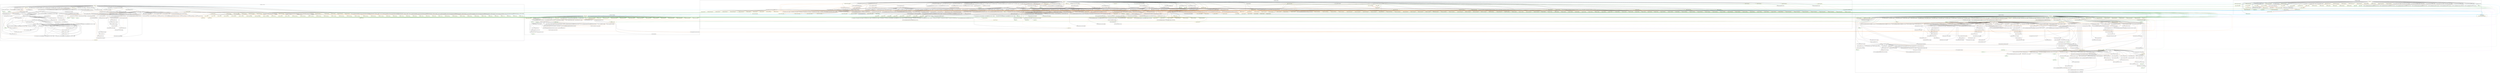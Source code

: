 digraph {
    subgraph cluster_unknown {
        graph [label=UnknownFunction];
        899 [label="Extern @llvm.memcpy.p0i8.p0i8.i64"
            ,color=yellow];
    }
    subgraph cluster_203 {
        graph [label="[\"wcet/ndes.c:44\"]@des"];
        -4611686018427387691 [label="FinalUse(%inp)"
                             ,color=green];
        -4611686018427387690 [label="FinalUse(%key)"
                             ,color=green];
        -4611686018427387689 [label="FinalUse(%1)"
                             ,color=green];
        -4611686018427387688 [label="FinalUse(%2)"
                             ,color=green];
        -4611686018427387687 [label="FinalUse(%3)"
                             ,color=green];
        -4611686018427387686 [label="FinalUse(%ii)"
                             ,color=green];
        -4611686018427387685 [label="FinalUse(%i)"
                             ,color=green];
        -4611686018427387684 [label="FinalUse(%j)"
                             ,color=green];
        -4611686018427387683 [label="FinalUse(%k)"
                             ,color=green];
        -4611686018427387682 [label="FinalUse(%ic)"
                             ,color=green];
        -4611686018427387681 [label="FinalUse(%shifter)"
                             ,color=green];
        -4611686018427387680 [label="FinalUse(%itmp)"
                             ,color=green];
        -4611686018427387679 [label="FinalUse(%pg)"
                             ,color=green];
        -4611686018427387573 [label="(actual-out)_330:%pg"
                             ,color=yellow];
        -3074457345618258203 [label="(actual-out)_399:%ic"
                             ,color=yellow];
        -129906648406405090 [label="(global-out)@des:@des.kns"
                            ,color=yellow];
        -126347562148695356 [label="(global-out)@des:@des.initflag"
                            ,color=yellow];
        -122978293824730141 [label="(global-out)@des:@bit"
                            ,color=yellow];
        -210 [label="(formal-out)%out"
             ,color=yellow];
        -208 [label="(formal-out)%newkey"
             ,color=yellow];
        203 [label="ENTER @des"
            ,color=yellow];
        204 [label="(formal-in)%inp.coerce0"
            ,color=yellow];
        205 [label="(formal-in)%inp.coerce1"
            ,color=yellow];
        206 [label="(formal-in)%key.coerce0"
            ,color=yellow];
        207 [label="(formal-in)%key.coerce1"
            ,color=yellow];
        208 [label="(formal-in)%newkey"
            ,color=yellow];
        209 [label="(formal-in)%isw"
            ,color=yellow];
        210 [label="(formal-in)%out"
            ,color=yellow];
        212 [label="[]: %inp = alloca %struct.IMMENSE , align 8"
            ,shape=box];
        213 [label="[]: %key = alloca %struct.IMMENSE , align 8"
            ,shape=box];
        214 [label="[]: %1 = alloca i32* , align 8"
            ,shape=box];
        215 [label="[]: %2 = alloca i32 , align 4"
            ,shape=box];
        216 [label="[]: %3 = alloca %struct.IMMENSE* , align 8"
            ,shape=box];
        217 [label="[]: %ii = alloca i32 , align 4"
            ,shape=box];
        218 [label="[]: %i = alloca i32 , align 4"
            ,shape=box];
        219 [label="[]: %j = alloca i32 , align 4"
            ,shape=box];
        220 [label="[]: %k = alloca i32 , align 4"
            ,shape=box];
        221 [label="[]: %ic = alloca i64 , align 8"
            ,shape=box];
        222 [label="[]: %shifter = alloca i64 , align 8"
            ,shape=box];
        223 [label="[]: %itmp = alloca %struct.IMMENSE , align 8"
            ,shape=box];
        224 [label="[]: %pg = alloca %struct.GREAT , align 8"
            ,shape=box];
        225 [label="[]: %inp = alloca %struct.IMMENSE , align 8"
            ,shape=box];
        226 [label="[]: %5 = getelementptr {i64, i64}* %4 , i32 0, i32 0"
            ,shape=box];
        227 [label="[]: store i64 %inp.coerce0 , i64* %5"
            ,shape=box];
        228 [label="[]: %6 = getelementptr {i64, i64}* %4 , i32 0, i32 1"
            ,shape=box];
        229 [label="[]: store i64 %inp.coerce1 , i64* %6"
            ,shape=box];
        230 [label="[]: %key = alloca %struct.IMMENSE , align 8"
            ,shape=box];
        231 [label="[]: %8 = getelementptr {i64, i64}* %7 , i32 0, i32 0"
            ,shape=box];
        232 [label="[]: store i64 %key.coerce0 , i64* %8"
            ,shape=box];
        233 [label="[]: %9 = getelementptr {i64, i64}* %7 , i32 0, i32 1"
            ,shape=box];
        234 [label="[]: store i64 %key.coerce1 , i64* %9"
            ,shape=box];
        235 [label="[]: store i32* %newkey , i32** %1 , align 8"
            ,shape=box];
        236 [label="[]: store i32 %isw , i32* %2 , align 4"
            ,shape=box];
        237 [label="[]: store %struct.IMMENSE* %out , %struct.IMMENSE** %3 , align 8"
            ,shape=box];
        238 [label="[69]: %10 = load i32* @des.initflag , align 4"
            ,shape=box];
        239 [label="[69]: %11 = icmp ne i32 %10 , 0"
            ,shape=box];
        240 [label="[69]: br i1 %11 , label %12 , label %24"
            ,shape=box];
        242 [label="[70]: store i32 0 , i32* @des.initflag , align 4"
            ,shape=box];
        244 [label="[71]: store i64 1 , i64* %shifter , align 8"
            ,shape=box];
        247 [label="[71]: store i64 1 , i64* i64* getelementptr ( [33 x i64]* @bit ,  i32 0, i64 1 ) , align 8"
            ,shape=box];
        248 [label="[72]: store i32 2 , i32* %j , align 4"
            ,shape=box];
        249 [label="[72]: br label %14"
            ,shape=box];
        251 [label="[]: %15 = phi i64 [ [%19, %18], [1, %12] ]"
            ,shape=box];
        252 [label="[]: %16 = phi i32 [ [%22, %18], [2, %12] ]"
            ,shape=box];
        253 [label="[72]: %17 = icmp sle i32 %16 , 32"
            ,shape=box];
        254 [label="[72]: br i1 %17 , label %18 , label %23"
            ,shape=box];
        256 [label="[72]: %19 = shl i64 %15 , 1"
            ,shape=box];
        257 [label="[72]: store i64 %19 , i64* %shifter , align 8"
            ,shape=box];
        258 [label="[72]: %20 = sext i32 %16 to i64"
            ,shape=box];
        259 [label="[72]: %21 = getelementptr inbounds [33 x i64]* @bit , i32 0, i64 %20"
            ,shape=box];
        260 [label="[72]: store i64 %19 , i64* %21 , align 8"
            ,shape=box];
        261 [label="[72]: %22 = add nsw i32 %16 , 1"
            ,shape=box];
        262 [label="[72]: store i32 %22 , i32* %j , align 4"
            ,shape=box];
        263 [label="[72]: br label %14"
            ,shape=box];
        265 [label="[73]: br label %24"
            ,shape=box];
        267 [label="[74]: %25 = load i32* %newkey , align 4"
            ,shape=box];
        268 [label="[74]: %26 = icmp ne i32 %25 , 0"
            ,shape=box];
        269 [label="[74]: br i1 %26 , label %27 , label %64"
            ,shape=box];
        271 [label="[75]: store i32 0 , i32* %newkey , align 4"
            ,shape=box];
        275 [label="[76]: store i64 0 , i64* i64* getelementptr ( %struct.IMMENSE* @icd ,  i32 0, i32 0 ) , align 8"
            ,shape=box];
        278 [label="[76]: store i64 0 , i64* i64* getelementptr ( %struct.IMMENSE* @icd ,  i32 0, i32 1 ) , align 8"
            ,shape=box];
        279 [label="[77]: store i32 28 , i32* %j , align 4"
            ,shape=box];
        281 [label="[77]: store i32 56 , i32* %k , align 4"
            ,shape=box];
        282 [label="[77]: br label %30"
            ,shape=box];
        284 [label="[]: %31 = phi i32 [ [%52, %34], [56, %27] ]"
            ,shape=box];
        285 [label="[]: %32 = phi i32 [ [%51, %34], [28, %27] ]"
            ,shape=box];
        286 [label="[77]: %33 = icmp sge i32 %32 , 1"
            ,shape=box];
        287 [label="[77]: br i1 %33 , label %34 , label %53"
            ,shape=box];
        289 [label="[78]: %35 = load i64* i64* getelementptr ( %struct.IMMENSE* @icd ,  i32 0, i32 1 ) , align 8"
            ,shape=box];
        290 [label="[78]: %36 = shl i64 %35 , 1"
            ,shape=box];
        291 [label="[78]: store i64 %36 , i64* i64* getelementptr ( %struct.IMMENSE* @icd ,  i32 0, i32 1 ) , align 8"
            ,shape=box];
        292 [label="[78]: %37 = sext i32 %32 to i64"
            ,shape=box];
        293 [label="[78]: %38 = getelementptr inbounds [57 x i8]* @ipc1 , i32 0, i64 %37"
            ,shape=box];
        294 [label="[78]: %39 = load i8* %38 , align 1"
            ,shape=box];
        295 [label="[78]: %40 = sext i8 %39 to i32"
            ,shape=box];
        296 [label="[78]: %41 = call i64 @getbit ( i64 %key.coerce0, i64 %key.coerce1, i32 %40, i32 32 )"
            ,shape=box];
        297 [label="[78]: %42 = or i64 %36 , %41"
            ,shape=box];
        298 [label="[78]: store i64 %42 , i64* i64* getelementptr ( %struct.IMMENSE* @icd ,  i32 0, i32 1 ) , align 8"
            ,shape=box];
        299 [label="[79]: %43 = load i64* i64* getelementptr ( %struct.IMMENSE* @icd ,  i32 0, i32 0 ) , align 8"
            ,shape=box];
        300 [label="[79]: %44 = shl i64 %43 , 1"
            ,shape=box];
        301 [label="[79]: store i64 %44 , i64* i64* getelementptr ( %struct.IMMENSE* @icd ,  i32 0, i32 0 ) , align 8"
            ,shape=box];
        302 [label="[79]: %45 = sext i32 %31 to i64"
            ,shape=box];
        303 [label="[79]: %46 = getelementptr inbounds [57 x i8]* @ipc1 , i32 0, i64 %45"
            ,shape=box];
        304 [label="[79]: %47 = load i8* %46 , align 1"
            ,shape=box];
        305 [label="[79]: %48 = sext i8 %47 to i32"
            ,shape=box];
        306 [label="[79]: %49 = call i64 @getbit ( i64 %key.coerce0, i64 %key.coerce1, i32 %48, i32 32 )"
            ,shape=box];
        307 [label="[79]: %50 = or i64 %44 , %49"
            ,shape=box];
        308 [label="[79]: store i64 %50 , i64* i64* getelementptr ( %struct.IMMENSE* @icd ,  i32 0, i32 0 ) , align 8"
            ,shape=box];
        310 [label="[77]: %51 = add nsw i32 %32 , -1"
            ,shape=box];
        311 [label="[77]: store i32 %51 , i32* %j , align 4"
            ,shape=box];
        312 [label="[77]: %52 = add nsw i32 %31 , -1"
            ,shape=box];
        313 [label="[77]: store i32 %52 , i32* %k , align 4"
            ,shape=box];
        314 [label="[77]: br label %30"
            ,shape=box];
        316 [label="[82]: store i32 1 , i32* %i , align 4"
            ,shape=box];
        317 [label="[82]: br label %54"
            ,shape=box];
        319 [label="[]: %55 = phi i32 [ [%62, %57], [1, %53] ]"
            ,shape=box];
        320 [label="[82]: %56 = icmp sle i32 %55 , 16"
            ,shape=box];
        321 [label="[82]: br i1 %56 , label %57 , label %63"
            ,shape=box];
        323 [label="[82]: %58 = sext i32 %55 to i64"
            ,shape=box];
        324 [label="[82]: %59 = getelementptr inbounds [17 x %struct.GREAT]* @des.kns , i32 0, i64 %58"
            ,shape=box];
        325 [label="[]: %pg = alloca %struct.GREAT , align 8"
            ,shape=box];
        326 [label="[82]: %59 = getelementptr inbounds [17 x %struct.GREAT]* @des.kns , i32 0, i64 %58"
            ,shape=box];
        327 [label="[82]: call void @llvm.memcpy.p0i8.p0i8.i64 ( i8* %60, i8* %61, i64 24, i32 8, i1 0 )"
            ,shape=box];
        330 [label="[82]: call void @ks ( i32 %55, %struct.GREAT* %pg )"
            ,shape=box];
        331 [label="[82]: call void @llvm.memcpy.p0i8.p0i8.i64 ( i8* %61, i8* %60, i64 24, i32 8, i1 0 )"
            ,shape=box];
        332 [label="[82]: %62 = add nsw i32 %55 , 1"
            ,shape=box];
        333 [label="[82]: store i32 %62 , i32* %i , align 4"
            ,shape=box];
        334 [label="[82]: br label %54"
            ,shape=box];
        336 [label="[83]: br label %64"
            ,shape=box];
        338 [label="[84]: %65 = getelementptr inbounds %struct.IMMENSE* %itmp , i32 0, i32 0"
            ,shape=box];
        339 [label="[84]: store i64 0 , i64* %65 , align 8"
            ,shape=box];
        340 [label="[84]: %66 = getelementptr inbounds %struct.IMMENSE* %itmp , i32 0, i32 1"
            ,shape=box];
        341 [label="[84]: store i64 0 , i64* %66 , align 8"
            ,shape=box];
        342 [label="[85]: store i32 32 , i32* %j , align 4"
            ,shape=box];
        344 [label="[85]: store i32 64 , i32* %k , align 4"
            ,shape=box];
        345 [label="[85]: br label %67"
            ,shape=box];
        347 [label="[]: %68 = phi i32 [ [%89, %73], [64, %64] ]"
            ,shape=box];
        348 [label="[]: %69 = phi i64 [ [%87, %73], [0, %64] ]"
            ,shape=box];
        349 [label="[]: %70 = phi i64 [ [%80, %73], [0, %64] ]"
            ,shape=box];
        350 [label="[]: %71 = phi i32 [ [%88, %73], [32, %64] ]"
            ,shape=box];
        351 [label="[85]: %72 = icmp sge i32 %71 , 1"
            ,shape=box];
        352 [label="[85]: br i1 %72 , label %73 , label %90"
            ,shape=box];
        354 [label="[86]: %74 = shl i64 %70 , 1"
            ,shape=box];
        355 [label="[86]: store i64 %74 , i64* %66 , align 8"
            ,shape=box];
        356 [label="[86]: %75 = sext i32 %71 to i64"
            ,shape=box];
        357 [label="[86]: %76 = getelementptr inbounds [65 x i8]* @des.ip , i32 0, i64 %75"
            ,shape=box];
        358 [label="[86]: %77 = load i8* %76 , align 1"
            ,shape=box];
        359 [label="[86]: %78 = sext i8 %77 to i32"
            ,shape=box];
        360 [label="[86]: %79 = call i64 @getbit ( i64 %inp.coerce0, i64 %inp.coerce1, i32 %78, i32 32 )"
            ,shape=box];
        361 [label="[86]: %80 = or i64 %74 , %79"
            ,shape=box];
        362 [label="[86]: store i64 %80 , i64* %66 , align 8"
            ,shape=box];
        363 [label="[87]: %81 = shl i64 %69 , 1"
            ,shape=box];
        364 [label="[87]: store i64 %81 , i64* %65 , align 8"
            ,shape=box];
        365 [label="[87]: %82 = sext i32 %68 to i64"
            ,shape=box];
        366 [label="[87]: %83 = getelementptr inbounds [65 x i8]* @des.ip , i32 0, i64 %82"
            ,shape=box];
        367 [label="[87]: %84 = load i8* %83 , align 1"
            ,shape=box];
        368 [label="[87]: %85 = sext i8 %84 to i32"
            ,shape=box];
        369 [label="[87]: %86 = call i64 @getbit ( i64 %inp.coerce0, i64 %inp.coerce1, i32 %85, i32 32 )"
            ,shape=box];
        370 [label="[87]: %87 = or i64 %81 , %86"
            ,shape=box];
        371 [label="[87]: store i64 %87 , i64* %65 , align 8"
            ,shape=box];
        372 [label="[85]: %88 = add nsw i32 %71 , -1"
            ,shape=box];
        373 [label="[85]: store i32 %88 , i32* %j , align 4"
            ,shape=box];
        374 [label="[85]: %89 = add nsw i32 %68 , -1"
            ,shape=box];
        375 [label="[85]: store i32 %89 , i32* %k , align 4"
            ,shape=box];
        376 [label="[85]: br label %67"
            ,shape=box];
        378 [label="[89]: store i32 1 , i32* %i , align 4"
            ,shape=box];
        379 [label="[89]: br label %91"
            ,shape=box];
        381 [label="[]: %92 = phi i64 [ [%93, %101], [%70, %90] ]"
            ,shape=box];
        382 [label="[]: %93 = phi i64 [ [%106, %101], [%69, %90] ]"
            ,shape=box];
        383 [label="[]: %94 = phi i32 [ [%107, %101], [1, %90] ]"
            ,shape=box];
        384 [label="[89]: %95 = icmp sle i32 %94 , 16"
            ,shape=box];
        385 [label="[89]: br i1 %95 , label %96 , label %108"
            ,shape=box];
        387 [label="[90]: %97 = icmp eq i32 %isw , 1"
            ,shape=box];
        388 [label="[90]: br i1 %97 , label %98 , label %100"
            ,shape=box];
        390 [label="[90]: %99 = sub nsw i32 17 , %94"
            ,shape=box];
        391 [label="[90]: br label %101"
            ,shape=box];
        393 [label="[90]: br label %101"
            ,shape=box];
        395 [label="[90]: %102 = phi i32 [ [%99, %98], [%94, %100] ]"
            ,shape=box];
        396 [label="[90]: store i32 %102 , i32* %ii , align 4"
            ,shape=box];
        397 [label="[91]: %103 = sext i32 %102 to i64"
            ,shape=box];
        398 [label="[91]: %104 = getelementptr inbounds [17 x %struct.GREAT]* @des.kns , i32 0, i64 %103"
            ,shape=box];
        399 [label="[91]: call void @cyfun ( i64 %93, %struct.GREAT* %104, i64* %ic )"
            ,shape=box];
        400 [label="[92]: %105 = load i64* %ic , align 8"
            ,shape=box];
        401 [label="[92]: %106 = xor i64 %105 , %92"
            ,shape=box];
        402 [label="[92]: store i64 %106 , i64* %ic , align 8"
            ,shape=box];
        403 [label="[93]: store i64 %93 , i64* %66 , align 8"
            ,shape=box];
        404 [label="[94]: store i64 %106 , i64* %65 , align 8"
            ,shape=box];
        405 [label="[89]: %107 = add nsw i32 %94 , 1"
            ,shape=box];
        406 [label="[89]: store i32 %107 , i32* %i , align 4"
            ,shape=box];
        407 [label="[89]: br label %91"
            ,shape=box];
        409 [label="[96]: store i64 %92 , i64* %ic , align 8"
            ,shape=box];
        410 [label="[97]: store i64 %93 , i64* %66 , align 8"
            ,shape=box];
        411 [label="[98]: store i64 %92 , i64* %65 , align 8"
            ,shape=box];
        412 [label="[99]: %109 = getelementptr inbounds %struct.IMMENSE* %out , i32 0, i32 0"
            ,shape=box];
        413 [label="[99]: store i64 0 , i64* %109 , align 8"
            ,shape=box];
        414 [label="[99]: %110 = getelementptr inbounds %struct.IMMENSE* %out , i32 0, i32 1"
            ,shape=box];
        415 [label="[99]: store i64 0 , i64* %110 , align 8"
            ,shape=box];
        416 [label="[100]: store i32 32 , i32* %j , align 4"
            ,shape=box];
        417 [label="[100]: store i32 64 , i32* %k , align 4"
            ,shape=box];
        418 [label="[100]: br label %111"
            ,shape=box];
        420 [label="[]: %112 = phi i32 [ [%136, %115], [64, %108] ]"
            ,shape=box];
        421 [label="[]: %113 = phi i32 [ [%135, %115], [32, %108] ]"
            ,shape=box];
        422 [label="[100]: %114 = icmp sge i32 %113 , 1"
            ,shape=box];
        423 [label="[100]: br i1 %114 , label %115 , label %137"
            ,shape=box];
        425 [label="[101]: %116 = load i64* %110 , align 8"
            ,shape=box];
        426 [label="[101]: %117 = shl i64 %116 , 1"
            ,shape=box];
        427 [label="[101]: store i64 %117 , i64* %110 , align 8"
            ,shape=box];
        428 [label="[101]: %118 = sext i32 %113 to i64"
            ,shape=box];
        429 [label="[101]: %119 = getelementptr inbounds [65 x i8]* @des.ipm , i32 0, i64 %118"
            ,shape=box];
        430 [label="[101]: %120 = load i8* %119 , align 1"
            ,shape=box];
        431 [label="[101]: %121 = sext i8 %120 to i32"
            ,shape=box];
        432 [label="[]: %itmp = alloca %struct.IMMENSE , align 8"
            ,shape=box];
        433 [label="[101]: %123 = getelementptr {i64, i64}* %122 , i32 0, i32 0"
            ,shape=box];
        434 [label="[101]: %124 = getelementptr {i64, i64}* %122 , i32 0, i32 1"
            ,shape=box];
        435 [label="[101]: %125 = call i64 @getbit ( i64 %92, i64 %93, i32 %121, i32 32 )"
            ,shape=box];
        436 [label="[101]: %126 = or i64 %117 , %125"
            ,shape=box];
        437 [label="[101]: store i64 %126 , i64* %110 , align 8"
            ,shape=box];
        438 [label="[102]: %127 = load i64* %109 , align 8"
            ,shape=box];
        439 [label="[102]: %128 = shl i64 %127 , 1"
            ,shape=box];
        440 [label="[102]: store i64 %128 , i64* %109 , align 8"
            ,shape=box];
        441 [label="[102]: %129 = sext i32 %112 to i64"
            ,shape=box];
        442 [label="[102]: %130 = getelementptr inbounds [65 x i8]* @des.ipm , i32 0, i64 %129"
            ,shape=box];
        443 [label="[102]: %131 = load i8* %130 , align 1"
            ,shape=box];
        444 [label="[102]: %132 = sext i8 %131 to i32"
            ,shape=box];
        445 [label="[102]: %133 = call i64 @getbit ( i64 %92, i64 %93, i32 %132, i32 32 )"
            ,shape=box];
        446 [label="[102]: %134 = or i64 %128 , %133"
            ,shape=box];
        447 [label="[102]: store i64 %134 , i64* %109 , align 8"
            ,shape=box];
        448 [label="[100]: %135 = add nsw i32 %113 , -1"
            ,shape=box];
        449 [label="[100]: store i32 %135 , i32* %j , align 4"
            ,shape=box];
        450 [label="[100]: %136 = add nsw i32 %112 , -1"
            ,shape=box];
        451 [label="[100]: store i32 %136 , i32* %k , align 4"
            ,shape=box];
        452 [label="[100]: br label %111"
            ,shape=box];
        454 [label="[104]: ret void"
            ,shape=box];
        43302216135467986 [label="(actual-in)%133:@value"
                          ,color=yellow];
        43302216135467996 [label="(actual-in)%125:@value"
                          ,color=yellow];
        43302216135468032 [label="(actual-in)_399:@value"
                          ,color=yellow];
        43302216135468062 [label="(actual-in)%86:@value"
                          ,color=yellow];
        43302216135468071 [label="(actual-in)%79:@value"
                          ,color=yellow];
        43302216135468101 [label="(actual-in)_330:@value"
                          ,color=yellow];
        43302216135468125 [label="(actual-in)%49:@value"
                          ,color=yellow];
        43302216135468135 [label="(actual-in)%41:@value"
                          ,color=yellow];
        43712663681775743 [label="(actual-in)%133:@cyfun.ibin"
                          ,color=yellow];
        43712663681775753 [label="(actual-in)%125:@cyfun.ibin"
                          ,color=yellow];
        43712663681775789 [label="(actual-in)_399:@cyfun.ibin"
                          ,color=yellow];
        43712663681775819 [label="(actual-in)%86:@cyfun.ibin"
                          ,color=yellow];
        43712663681775828 [label="(actual-in)%79:@cyfun.ibin"
                          ,color=yellow];
        43712663681775858 [label="(actual-in)_330:@cyfun.ibin"
                          ,color=yellow];
        43712663681775882 [label="(actual-in)%49:@cyfun.ibin"
                          ,color=yellow];
        43712663681775892 [label="(actual-in)%41:@cyfun.ibin"
                          ,color=yellow];
        45435330230811500 [label="(global-in)@des:@value"
                          ,color=yellow];
        45887423068929029 [label="(global-in)@des:@cyfun.ibin"
                          ,color=yellow];
        71499008037633475 [label="(actual-in)%133:@cyfun.is"
                          ,color=yellow];
        71499008037633485 [label="(actual-in)%125:@cyfun.is"
                          ,color=yellow];
        71499008037633521 [label="(actual-in)_399:@cyfun.is"
                          ,color=yellow];
        71499008037633551 [label="(actual-in)%86:@cyfun.is"
                          ,color=yellow];
        71499008037633560 [label="(actual-in)%79:@cyfun.is"
                          ,color=yellow];
        71499008037633590 [label="(actual-in)_330:@cyfun.is"
                          ,color=yellow];
        71499008037633614 [label="(actual-in)%49:@cyfun.is"
                          ,color=yellow];
        71499008037633624 [label="(actual-in)%41:@cyfun.is"
                          ,color=yellow];
        72624976668147396 [label="(actual-in)%133:@cyfun.ipp"
                          ,color=yellow];
        72624976668147406 [label="(actual-in)%125:@cyfun.ipp"
                          ,color=yellow];
        72624976668147442 [label="(actual-in)_399:@cyfun.ipp"
                          ,color=yellow];
        72624976668147472 [label="(actual-in)%86:@cyfun.ipp"
                          ,color=yellow];
        72624976668147481 [label="(actual-in)%79:@cyfun.ipp"
                          ,color=yellow];
        72624976668147511 [label="(actual-in)_330:@cyfun.ipp"
                          ,color=yellow];
        72624976668147535 [label="(actual-in)%49:@cyfun.ipp"
                          ,color=yellow];
        72624976668147545 [label="(actual-in)%41:@cyfun.ipp"
                          ,color=yellow];
        77507328040796232 [label="(global-in)@des:@cyfun.is"
                          ,color=yellow];
        78832239631237197 [label="(global-in)@des:@cyfun.ipp"
                          ,color=yellow];
        99176043407040155 [label="(actual-in)%133:@cyfun.iet"
                          ,color=yellow];
        99176043407040165 [label="(actual-in)%125:@cyfun.iet"
                          ,color=yellow];
        99176043407040201 [label="(actual-in)_399:@cyfun.iet"
                          ,color=yellow];
        99176043407040231 [label="(actual-in)%86:@cyfun.iet"
                          ,color=yellow];
        99176043407040240 [label="(actual-in)%79:@cyfun.iet"
                          ,color=yellow];
        99176043407040270 [label="(actual-in)_330:@cyfun.iet"
                          ,color=yellow];
        99176043407040294 [label="(actual-in)%49:@cyfun.iet"
                          ,color=yellow];
        99176043407040304 [label="(actual-in)%41:@cyfun.iet"
                          ,color=yellow];
        101355736668733355 [label="(actual-in)%133:@ipc2"
                           ,color=yellow];
        101355736668733365 [label="(actual-in)%125:@ipc2"
                           ,color=yellow];
        101355736668733401 [label="(actual-in)_399:@ipc2"
                           ,color=yellow];
        101355736668733431 [label="(actual-in)%86:@ipc2"
                           ,color=yellow];
        101355736668733440 [label="(actual-in)%79:@ipc2"
                           ,color=yellow];
        101355736668733470 [label="(actual-in)_330:@ipc2"
                           ,color=yellow];
        101355736668733494 [label="(actual-in)%49:@ipc2"
                           ,color=yellow];
        101355736668733504 [label="(actual-in)%41:@ipc2"
                           ,color=yellow];
        103633393672525125 [label="(actual-in)%133:@ipc1"
                           ,color=yellow];
        103633393672525135 [label="(actual-in)%125:@ipc1"
                           ,color=yellow];
        103633393672525171 [label="(actual-in)_399:@ipc1"
                           ,color=yellow];
        103633393672525201 [label="(actual-in)%86:@ipc1"
                           ,color=yellow];
        103633393672525210 [label="(actual-in)%79:@ipc1"
                           ,color=yellow];
        103633393672525240 [label="(actual-in)_330:@ipc1"
                           ,color=yellow];
        103633393672525264 [label="(actual-in)%49:@ipc1"
                           ,color=yellow];
        103633393672525274 [label="(actual-in)%41:@ipc1"
                           ,color=yellow];
        106015770538560196 [label="(actual-in)%133:@icd"
                           ,color=yellow];
        106015770538560206 [label="(actual-in)%125:@icd"
                           ,color=yellow];
        106015770538560242 [label="(actual-in)_399:@icd"
                           ,color=yellow];
        106015770538560272 [label="(actual-in)%86:@icd"
                           ,color=yellow];
        106015770538560281 [label="(actual-in)%79:@icd"
                           ,color=yellow];
        106015770538560311 [label="(actual-in)_330:@icd"
                           ,color=yellow];
        106015770538560335 [label="(actual-in)%49:@icd"
                           ,color=yellow];
        106015770538560345 [label="(actual-in)%41:@icd"
                           ,color=yellow];
        108510259257114564 [label="(actual-in)%133:@bit"
                           ,color=yellow];
        108510259257114574 [label="(actual-in)%125:@bit"
                           ,color=yellow];
        108510259257114610 [label="(actual-in)_399:@bit"
                           ,color=yellow];
        108510259257114640 [label="(actual-in)%86:@bit"
                           ,color=yellow];
        108510259257114649 [label="(actual-in)%79:@bit"
                           ,color=yellow];
        108510259257114679 [label="(actual-in)_330:@bit"
                           ,color=yellow];
        108510259257114703 [label="(actual-in)%49:@bit"
                           ,color=yellow];
        108510259257114713 [label="(actual-in)%41:@bit"
                           ,color=yellow];
        111124964299454685 [label="(actual-in)%133:@des.initflag"
                           ,color=yellow];
        111124964299454695 [label="(actual-in)%125:@des.initflag"
                           ,color=yellow];
        111124964299454731 [label="(actual-in)_399:@des.initflag"
                           ,color=yellow];
        111124964299454761 [label="(actual-in)%86:@des.initflag"
                           ,color=yellow];
        111124964299454770 [label="(actual-in)%79:@des.initflag"
                           ,color=yellow];
        111124964299454800 [label="(actual-in)_330:@des.initflag"
                           ,color=yellow];
        111124964299454824 [label="(actual-in)%49:@des.initflag"
                           ,color=yellow];
        111124964299454834 [label="(actual-in)%41:@des.initflag"
                           ,color=yellow];
        111124964299454927 [label="(global-in)@des:@cyfun.iet"
                           ,color=yellow];
        113868790578453577 [label="(actual-in)%133:@des.kns"
                           ,color=yellow];
        113868790578453587 [label="(actual-in)%125:@des.kns"
                           ,color=yellow];
        113868790578453623 [label="(actual-in)_399:@des.kns"
                           ,color=yellow];
        113868790578453653 [label="(actual-in)%86:@des.kns"
                           ,color=yellow];
        113868790578453662 [label="(actual-in)%79:@des.kns"
                           ,color=yellow];
        113868790578453692 [label="(actual-in)_330:@des.kns"
                           ,color=yellow];
        113868790578453716 [label="(actual-in)%49:@des.kns"
                           ,color=yellow];
        113868790578453726 [label="(actual-in)%41:@des.kns"
                           ,color=yellow];
        113868790578453819 [label="(global-in)@des:@ipc2"
                           ,color=yellow];
        116751544770313172 [label="(actual-in)%133:@des.ipm"
                           ,color=yellow];
        116751544770313182 [label="(actual-in)%125:@des.ipm"
                           ,color=yellow];
        116751544770313218 [label="(actual-in)_399:@des.ipm"
                           ,color=yellow];
        116751544770313248 [label="(actual-in)%86:@des.ipm"
                           ,color=yellow];
        116751544770313257 [label="(actual-in)%79:@des.ipm"
                           ,color=yellow];
        116751544770313287 [label="(actual-in)_330:@des.ipm"
                           ,color=yellow];
        116751544770313311 [label="(actual-in)%49:@des.ipm"
                           ,color=yellow];
        116751544770313321 [label="(actual-in)%41:@des.ipm"
                           ,color=yellow];
        116751544770313414 [label="(global-in)@des:@ipc1"
                           ,color=yellow];
        119784052426685197 [label="(global-in)@des:@icd"
                           ,color=yellow];
        122978293824730141 [label="(global-in)@des:@bit"
                           ,color=yellow];
        126347562148695356 [label="(global-in)@des:@des.initflag"
                           ,color=yellow];
        129906648406405090 [label="(global-in)@des:@des.kns"
                           ,color=yellow];
        133672058505141475 [label="(global-in)@des:@des.ipm"
                           ,color=yellow];
        768614336404564205 [label="(actual-in)%133:@des.ip"
                           ,color=yellow];
        768614336404564215 [label="(actual-in)%125:@des.ip"
                           ,color=yellow];
        768614336404564251 [label="(actual-in)_399:@des.ip"
                           ,color=yellow];
        768614336404564281 [label="(actual-in)%86:@des.ip"
                           ,color=yellow];
        768614336404564290 [label="(actual-in)%79:@des.ip"
                           ,color=yellow];
        768614336404564320 [label="(actual-in)_330:@des.ip"
                           ,color=yellow];
        768614336404564344 [label="(actual-in)%49:@des.ip"
                           ,color=yellow];
        768614336404564354 [label="(actual-in)%41:@des.ip"
                           ,color=yellow];
        3074457345618258157 [label="(actual-in)%133:%132"
                            ,color=yellow];
        3074457345618258167 [label="(actual-in)%125:%121"
                            ,color=yellow];
        3074457345618258203 [label="(actual-in)_399:%ic"
                            ,color=yellow];
        3074457345618258233 [label="(actual-in)%86:%85"
                            ,color=yellow];
        3074457345618258242 [label="(actual-in)%79:%78"
                            ,color=yellow];
        3074457345618258296 [label="(actual-in)%49:%48"
                            ,color=yellow];
        3074457345618258306 [label="(actual-in)%41:%40"
                            ,color=yellow];
        4611686018427387458 [label="(actual-in)%133:%93"
                            ,color=yellow];
        4611686018427387468 [label="(actual-in)%125:%93"
                            ,color=yellow];
        4611686018427387504 [label="(actual-in)_399:%104"
                            ,color=yellow];
        4611686018427387534 [label="(actual-in)%86:%inp.coerce1"
                            ,color=yellow];
        4611686018427387543 [label="(actual-in)%79:%inp.coerce1"
                            ,color=yellow];
        4611686018427387573 [label="(actual-in)_330:%pg"
                            ,color=yellow];
        4611686018427387597 [label="(actual-in)%49:%key.coerce1"
                            ,color=yellow];
        4611686018427387607 [label="(actual-in)%41:%key.coerce1"
                            ,color=yellow];
        4611686018427387700 [label="(global-in)@des:@des.ip"
                            ,color=yellow];
        9223372036854775362 [label="(actual-in)%133:%92"
                            ,color=yellow];
        9223372036854775372 [label="(actual-in)%125:%92"
                            ,color=yellow];
        9223372036854775408 [label="(actual-in)_399:%93"
                            ,color=yellow];
        9223372036854775438 [label="(actual-in)%86:%inp.coerce0"
                            ,color=yellow];
        9223372036854775447 [label="(actual-in)%79:%inp.coerce0"
                            ,color=yellow];
        9223372036854775477 [label="(actual-in)_330:%55"
                            ,color=yellow];
        9223372036854775501 [label="(actual-in)%49:%key.coerce0"
                            ,color=yellow];
        9223372036854775511 [label="(actual-in)%41:%key.coerce0"
                            ,color=yellow];
    }
    subgraph cluster_455 {
        graph [label="[\"wcet/ndes.c:105\"]@getbit"];
        -4611686018427387442 [label="FinalUse(%1)"
                             ,color=green];
        -4611686018427387441 [label="FinalUse(%source)"
                             ,color=green];
        -4611686018427387440 [label="FinalUse(%2)"
                             ,color=green];
        -4611686018427387439 [label="FinalUse(%3)"
                             ,color=green];
        455 [label="ENTER @getbit"
            ,color=yellow];
        456 [label="(formal-in)%source.coerce0"
            ,color=yellow];
        457 [label="(formal-in)%source.coerce1"
            ,color=yellow];
        458 [label="(formal-in)%bitno"
            ,color=yellow];
        459 [label="(formal-in)%nbits"
            ,color=yellow];
        461 [label="[]: %1 = alloca i64 , align 8"
            ,shape=box];
        462 [label="[]: %source = alloca %struct.IMMENSE , align 8"
            ,shape=box];
        463 [label="[]: %2 = alloca i32 , align 4"
            ,shape=box];
        464 [label="[]: %3 = alloca i32 , align 4"
            ,shape=box];
        465 [label="[]: %source = alloca %struct.IMMENSE , align 8"
            ,shape=box];
        466 [label="[]: %5 = getelementptr {i64, i64}* %4 , i32 0, i32 0"
            ,shape=box];
        467 [label="[]: store i64 %source.coerce0 , i64* %5"
            ,shape=box];
        468 [label="[]: %6 = getelementptr {i64, i64}* %4 , i32 0, i32 1"
            ,shape=box];
        469 [label="[]: store i64 %source.coerce1 , i64* %6"
            ,shape=box];
        470 [label="[]: store i32 %bitno , i32* %2 , align 4"
            ,shape=box];
        471 [label="[]: store i32 %nbits , i32* %3 , align 4"
            ,shape=box];
        472 [label="[106]: %7 = icmp sle i32 %bitno , %nbits"
            ,shape=box];
        473 [label="[106]: br i1 %7 , label %8 , label %16"
            ,shape=box];
        475 [label="[107]: %9 = sext i32 %bitno to i64"
            ,shape=box];
        476 [label="[107]: %10 = getelementptr inbounds [33 x i64]* @bit , i32 0, i64 %9"
            ,shape=box];
        477 [label="[107]: %11 = load i64* %10 , align 8"
            ,shape=box];
        478 [label="[107]: %12 = getelementptr inbounds %struct.IMMENSE* %source , i32 0, i32 1"
            ,shape=box];
        479 [label="[107]: %13 = and i64 %11 , %source.coerce1"
            ,shape=box];
        480 [label="[107]: %14 = icmp ne i64 %13 , 0"
            ,shape=box];
        481 [label="[107]: %15 = select i1 %14 , i64 1 , i64 0"
            ,shape=box];
        482 [label="[107]: store i64 %15 , i64* %1"
            ,shape=box];
        483 [label="[107]: br label %25"
            ,shape=box];
        485 [label="[109]: %17 = sub nsw i32 %bitno , %nbits"
            ,shape=box];
        486 [label="[109]: %18 = sext i32 %17 to i64"
            ,shape=box];
        487 [label="[109]: %19 = getelementptr inbounds [33 x i64]* @bit , i32 0, i64 %18"
            ,shape=box];
        488 [label="[109]: %20 = load i64* %19 , align 8"
            ,shape=box];
        489 [label="[109]: %21 = getelementptr inbounds %struct.IMMENSE* %source , i32 0, i32 0"
            ,shape=box];
        490 [label="[109]: %22 = and i64 %20 , %source.coerce0"
            ,shape=box];
        491 [label="[109]: %23 = icmp ne i64 %22 , 0"
            ,shape=box];
        492 [label="[109]: %24 = select i1 %23 , i64 1 , i64 0"
            ,shape=box];
        493 [label="[109]: store i64 %24 , i64* %1"
            ,shape=box];
        494 [label="[109]: br label %25"
            ,shape=box];
        496 [label="[]: %26 = phi i64 [ [%24, %16], [%15, %8] ]"
            ,shape=box];
        497 [label="[110]: ret i64 %26"
            ,shape=box];
        45435330230811248 [label="(global-in)@getbit:@value"
                          ,color=yellow];
        45887423068928777 [label="(global-in)@getbit:@cyfun.ibin"
                          ,color=yellow];
        77507328040795980 [label="(global-in)@getbit:@cyfun.is"
                          ,color=yellow];
        78832239631236945 [label="(global-in)@getbit:@cyfun.ipp"
                          ,color=yellow];
        111124964299454675 [label="(global-in)@getbit:@cyfun.iet"
                           ,color=yellow];
        113868790578453567 [label="(global-in)@getbit:@ipc2"
                           ,color=yellow];
        116751544770313162 [label="(global-in)@getbit:@ipc1"
                           ,color=yellow];
        119784052426684945 [label="(global-in)@getbit:@icd"
                           ,color=yellow];
        122978293824729889 [label="(global-in)@getbit:@bit"
                           ,color=yellow];
        126347562148695104 [label="(global-in)@getbit:@des.initflag"
                           ,color=yellow];
        129906648406404838 [label="(global-in)@getbit:@des.kns"
                           ,color=yellow];
        133672058505141223 [label="(global-in)@getbit:@des.ipm"
                           ,color=yellow];
        4611686018427387448 [label="(global-in)@getbit:@des.ip"
                            ,color=yellow];
    }
    subgraph cluster_498 {
        graph [label="[\"wcet/ndes.c:112\"]@ks"];
        -4611686018427387401 [label="FinalUse(%1)"
                             ,color=green];
        -4611686018427387400 [label="FinalUse(%2)"
                             ,color=green];
        -4611686018427387399 [label="FinalUse(%i)"
                             ,color=green];
        -4611686018427387398 [label="FinalUse(%j)"
                             ,color=green];
        -4611686018427387397 [label="FinalUse(%k)"
                             ,color=green];
        -4611686018427387396 [label="FinalUse(%l)"
                             ,color=green];
        -500 [label="(formal-out)%kn"
             ,color=yellow];
        498 [label="ENTER @ks"
            ,color=yellow];
        499 [label="(formal-in)%n"
            ,color=yellow];
        500 [label="(formal-in)%kn"
            ,color=yellow];
        502 [label="[]: %1 = alloca i32 , align 4"
            ,shape=box];
        503 [label="[]: %2 = alloca %struct.GREAT* , align 8"
            ,shape=box];
        504 [label="[]: %i = alloca i32 , align 4"
            ,shape=box];
        505 [label="[]: %j = alloca i32 , align 4"
            ,shape=box];
        506 [label="[]: %k = alloca i32 , align 4"
            ,shape=box];
        507 [label="[]: %l = alloca i32 , align 4"
            ,shape=box];
        508 [label="[]: store i32 %n , i32* %1 , align 4"
            ,shape=box];
        509 [label="[]: store %struct.GREAT* %kn , %struct.GREAT** %2 , align 8"
            ,shape=box];
        510 [label="[115]: %3 = icmp eq i32 %n , 1"
            ,shape=box];
        511 [label="[115]: br i1 %3 , label %10 , label %4"
            ,shape=box];
        513 [label="[115]: %5 = icmp eq i32 %n , 2"
            ,shape=box];
        514 [label="[115]: br i1 %5 , label %10 , label %6"
            ,shape=box];
        516 [label="[115]: %7 = icmp eq i32 %n , 9"
            ,shape=box];
        517 [label="[115]: br i1 %7 , label %10 , label %8"
            ,shape=box];
        519 [label="[115]: %9 = icmp eq i32 %n , 16"
            ,shape=box];
        520 [label="[115]: br i1 %9 , label %10 , label %21"
            ,shape=box];
        522 [label="[116]: %11 = load i64* i64* getelementptr ( %struct.IMMENSE* @icd ,  i32 0, i32 1 ) , align 8"
            ,shape=box];
        523 [label="[116]: %12 = and i64 %11 , 1"
            ,shape=box];
        525 [label="[116]: %13 = shl i64 %12 , 28"
            ,shape=box];
        526 [label="[116]: %14 = or i64 %11 , %13"
            ,shape=box];
        527 [label="[116]: %15 = lshr i64 %14 , 1"
            ,shape=box];
        528 [label="[116]: store i64 %15 , i64* i64* getelementptr ( %struct.IMMENSE* @icd ,  i32 0, i32 1 ) , align 8"
            ,shape=box];
        529 [label="[117]: %16 = load i64* i64* getelementptr ( %struct.IMMENSE* @icd ,  i32 0, i32 0 ) , align 8"
            ,shape=box];
        530 [label="[117]: %17 = and i64 %16 , 1"
            ,shape=box];
        531 [label="[117]: %18 = shl i64 %17 , 28"
            ,shape=box];
        532 [label="[117]: %19 = or i64 %16 , %18"
            ,shape=box];
        533 [label="[117]: %20 = lshr i64 %19 , 1"
            ,shape=box];
        534 [label="[117]: store i64 %20 , i64* i64* getelementptr ( %struct.IMMENSE* @icd ,  i32 0, i32 0 ) , align 8"
            ,shape=box];
        535 [label="[118]: br label %38"
            ,shape=box];
        537 [label="[120]: store i32 1 , i32* %i , align 4"
            ,shape=box];
        538 [label="[120]: br label %22"
            ,shape=box];
        540 [label="[]: %23 = phi i32 [ [%36, %25], [1, %21] ]"
            ,shape=box];
        541 [label="[120]: %24 = icmp sle i32 %23 , 2"
            ,shape=box];
        542 [label="[120]: br i1 %24 , label %25 , label %37"
            ,shape=box];
        544 [label="[121]: %26 = load i64* i64* getelementptr ( %struct.IMMENSE* @icd ,  i32 0, i32 1 ) , align 8"
            ,shape=box];
        545 [label="[121]: %27 = and i64 %26 , 1"
            ,shape=box];
        546 [label="[121]: %28 = shl i64 %27 , 28"
            ,shape=box];
        547 [label="[121]: %29 = or i64 %26 , %28"
            ,shape=box];
        548 [label="[121]: %30 = lshr i64 %29 , 1"
            ,shape=box];
        549 [label="[121]: store i64 %30 , i64* i64* getelementptr ( %struct.IMMENSE* @icd ,  i32 0, i32 1 ) , align 8"
            ,shape=box];
        550 [label="[122]: %31 = load i64* i64* getelementptr ( %struct.IMMENSE* @icd ,  i32 0, i32 0 ) , align 8"
            ,shape=box];
        551 [label="[122]: %32 = and i64 %31 , 1"
            ,shape=box];
        552 [label="[122]: %33 = shl i64 %32 , 28"
            ,shape=box];
        553 [label="[122]: %34 = or i64 %31 , %33"
            ,shape=box];
        554 [label="[122]: %35 = lshr i64 %34 , 1"
            ,shape=box];
        555 [label="[122]: store i64 %35 , i64* i64* getelementptr ( %struct.IMMENSE* @icd ,  i32 0, i32 0 ) , align 8"
            ,shape=box];
        556 [label="[120]: %36 = add nsw i32 %23 , 1"
            ,shape=box];
        557 [label="[120]: store i32 %36 , i32* %i , align 4"
            ,shape=box];
        558 [label="[120]: br label %22"
            ,shape=box];
        560 [label="[]: br label %38"
            ,shape=box];
        562 [label="[124]: %39 = getelementptr inbounds %struct.GREAT* %kn , i32 0, i32 0"
            ,shape=box];
        563 [label="[124]: store i64 0 , i64* %39 , align 8"
            ,shape=box];
        564 [label="[124]: %40 = getelementptr inbounds %struct.GREAT* %kn , i32 0, i32 1"
            ,shape=box];
        565 [label="[124]: store i64 0 , i64* %40 , align 8"
            ,shape=box];
        566 [label="[124]: %41 = getelementptr inbounds %struct.GREAT* %kn , i32 0, i32 2"
            ,shape=box];
        567 [label="[124]: store i64 0 , i64* %41 , align 8"
            ,shape=box];
        568 [label="[125]: store i32 16 , i32* %j , align 4"
            ,shape=box];
        569 [label="[125]: store i32 32 , i32* %k , align 4"
            ,shape=box];
        571 [label="[125]: store i32 48 , i32* %l , align 4"
            ,shape=box];
        572 [label="[125]: br label %42"
            ,shape=box];
        574 [label="[]: %43 = phi i32 [ [%89, %47], [48, %38] ]"
            ,shape=box];
        575 [label="[]: %44 = phi i32 [ [%88, %47], [32, %38] ]"
            ,shape=box];
        576 [label="[]: %45 = phi i32 [ [%87, %47], [16, %38] ]"
            ,shape=box];
        577 [label="[125]: %46 = icmp sge i32 %45 , 1"
            ,shape=box];
        578 [label="[125]: br i1 %46 , label %47 , label %90"
            ,shape=box];
        580 [label="[126]: %48 = load i64* %41 , align 8"
            ,shape=box];
        581 [label="[126]: %49 = shl i64 %48 , 1"
            ,shape=box];
        582 [label="[126]: store i64 %49 , i64* %41 , align 8"
            ,shape=box];
        583 [label="[127]: %50 = sext i32 %45 to i64"
            ,shape=box];
        584 [label="[127]: %51 = getelementptr inbounds [49 x i8]* @ipc2 , i32 0, i64 %50"
            ,shape=box];
        585 [label="[127]: %52 = load i8* %51 , align 1"
            ,shape=box];
        586 [label="[127]: %53 = sext i8 %52 to i32"
            ,shape=box];
        587 [label="[127]: %54 = load i64* i64* getelementptr ( {i64, i64}* {i64, i64}* bitcast (%struct.IMMENSE* @icd to {i64, i64}*) ,  i32 0, i32 0 ) , align 1"
            ,shape=box];
        592 [label="[127]: %57 = load i64* i64* getelementptr ( {i64, i64}* {i64, i64}* bitcast (%struct.IMMENSE* @icd to {i64, i64}*) ,  i32 0, i32 1 ) , align 1"
            ,shape=box];
        595 [label="[127]: %59 = call i64 @getbit ( i64 %54, i64 %57, i32 %53, i32 28 )"
            ,shape=box];
        596 [label="[127]: %60 = trunc i64 %59 to i16"
            ,shape=box];
        597 [label="[127]: %61 = zext i16 %60 to i64"
            ,shape=box];
        598 [label="[127]: %62 = or i64 %49 , %61"
            ,shape=box];
        599 [label="[127]: store i64 %62 , i64* %41 , align 8"
            ,shape=box];
        600 [label="[128]: %63 = load i64* %40 , align 8"
            ,shape=box];
        601 [label="[128]: %64 = shl i64 %63 , 1"
            ,shape=box];
        602 [label="[128]: store i64 %64 , i64* %40 , align 8"
            ,shape=box];
        603 [label="[129]: %65 = sext i32 %44 to i64"
            ,shape=box];
        604 [label="[129]: %66 = getelementptr inbounds [49 x i8]* @ipc2 , i32 0, i64 %65"
            ,shape=box];
        605 [label="[129]: %67 = load i8* %66 , align 1"
            ,shape=box];
        606 [label="[129]: %68 = sext i8 %67 to i32"
            ,shape=box];
        607 [label="[129]: %69 = load i64* i64* getelementptr ( {i64, i64}* {i64, i64}* bitcast (%struct.IMMENSE* @icd to {i64, i64}*) ,  i32 0, i32 0 ) , align 1"
            ,shape=box];
        608 [label="[129]: %70 = load i64* i64* getelementptr ( {i64, i64}* {i64, i64}* bitcast (%struct.IMMENSE* @icd to {i64, i64}*) ,  i32 0, i32 1 ) , align 1"
            ,shape=box];
        609 [label="[129]: %71 = call i64 @getbit ( i64 %69, i64 %70, i32 %68, i32 28 )"
            ,shape=box];
        610 [label="[129]: %72 = trunc i64 %71 to i16"
            ,shape=box];
        611 [label="[129]: %73 = zext i16 %72 to i64"
            ,shape=box];
        612 [label="[129]: %74 = or i64 %64 , %73"
            ,shape=box];
        613 [label="[129]: store i64 %74 , i64* %40 , align 8"
            ,shape=box];
        614 [label="[130]: %75 = load i64* %39 , align 8"
            ,shape=box];
        615 [label="[130]: %76 = shl i64 %75 , 1"
            ,shape=box];
        616 [label="[130]: store i64 %76 , i64* %39 , align 8"
            ,shape=box];
        617 [label="[131]: %77 = sext i32 %43 to i64"
            ,shape=box];
        618 [label="[131]: %78 = getelementptr inbounds [49 x i8]* @ipc2 , i32 0, i64 %77"
            ,shape=box];
        619 [label="[131]: %79 = load i8* %78 , align 1"
            ,shape=box];
        620 [label="[131]: %80 = sext i8 %79 to i32"
            ,shape=box];
        621 [label="[131]: %81 = load i64* i64* getelementptr ( {i64, i64}* {i64, i64}* bitcast (%struct.IMMENSE* @icd to {i64, i64}*) ,  i32 0, i32 0 ) , align 1"
            ,shape=box];
        622 [label="[131]: %82 = load i64* i64* getelementptr ( {i64, i64}* {i64, i64}* bitcast (%struct.IMMENSE* @icd to {i64, i64}*) ,  i32 0, i32 1 ) , align 1"
            ,shape=box];
        623 [label="[131]: %83 = call i64 @getbit ( i64 %81, i64 %82, i32 %80, i32 28 )"
            ,shape=box];
        624 [label="[131]: %84 = trunc i64 %83 to i16"
            ,shape=box];
        625 [label="[131]: %85 = zext i16 %84 to i64"
            ,shape=box];
        626 [label="[131]: %86 = or i64 %76 , %85"
            ,shape=box];
        627 [label="[131]: store i64 %86 , i64* %39 , align 8"
            ,shape=box];
        628 [label="[125]: %87 = add nsw i32 %45 , -1"
            ,shape=box];
        629 [label="[125]: store i32 %87 , i32* %j , align 4"
            ,shape=box];
        630 [label="[125]: %88 = add nsw i32 %44 , -1"
            ,shape=box];
        631 [label="[125]: store i32 %88 , i32* %k , align 4"
            ,shape=box];
        632 [label="[125]: %89 = add nsw i32 %43 , -1"
            ,shape=box];
        633 [label="[125]: store i32 %89 , i32* %l , align 4"
            ,shape=box];
        634 [label="[125]: br label %42"
            ,shape=box];
        636 [label="[133]: ret void"
            ,shape=box];
        43302216135467808 [label="(actual-in)%83:@value"
                          ,color=yellow];
        43302216135467822 [label="(actual-in)%71:@value"
                          ,color=yellow];
        43302216135467836 [label="(actual-in)%59:@value"
                          ,color=yellow];
        43712663681775565 [label="(actual-in)%83:@cyfun.ibin"
                          ,color=yellow];
        43712663681775579 [label="(actual-in)%71:@cyfun.ibin"
                          ,color=yellow];
        43712663681775593 [label="(actual-in)%59:@cyfun.ibin"
                          ,color=yellow];
        45435330230811205 [label="(global-in)@ks:@value"
                          ,color=yellow];
        45887423068928734 [label="(global-in)@ks:@cyfun.ibin"
                          ,color=yellow];
        71499008037633297 [label="(actual-in)%83:@cyfun.is"
                          ,color=yellow];
        71499008037633311 [label="(actual-in)%71:@cyfun.is"
                          ,color=yellow];
        71499008037633325 [label="(actual-in)%59:@cyfun.is"
                          ,color=yellow];
        72624976668147218 [label="(actual-in)%83:@cyfun.ipp"
                          ,color=yellow];
        72624976668147232 [label="(actual-in)%71:@cyfun.ipp"
                          ,color=yellow];
        72624976668147246 [label="(actual-in)%59:@cyfun.ipp"
                          ,color=yellow];
        77507328040795937 [label="(global-in)@ks:@cyfun.is"
                          ,color=yellow];
        78832239631236902 [label="(global-in)@ks:@cyfun.ipp"
                          ,color=yellow];
        99176043407039977 [label="(actual-in)%83:@cyfun.iet"
                          ,color=yellow];
        99176043407039991 [label="(actual-in)%71:@cyfun.iet"
                          ,color=yellow];
        99176043407040005 [label="(actual-in)%59:@cyfun.iet"
                          ,color=yellow];
        101355736668733177 [label="(actual-in)%83:@ipc2"
                           ,color=yellow];
        101355736668733191 [label="(actual-in)%71:@ipc2"
                           ,color=yellow];
        101355736668733205 [label="(actual-in)%59:@ipc2"
                           ,color=yellow];
        103633393672524947 [label="(actual-in)%83:@ipc1"
                           ,color=yellow];
        103633393672524961 [label="(actual-in)%71:@ipc1"
                           ,color=yellow];
        103633393672524975 [label="(actual-in)%59:@ipc1"
                           ,color=yellow];
        106015770538560018 [label="(actual-in)%83:@icd"
                           ,color=yellow];
        106015770538560032 [label="(actual-in)%71:@icd"
                           ,color=yellow];
        106015770538560046 [label="(actual-in)%59:@icd"
                           ,color=yellow];
        108510259257114386 [label="(actual-in)%83:@bit"
                           ,color=yellow];
        108510259257114400 [label="(actual-in)%71:@bit"
                           ,color=yellow];
        108510259257114414 [label="(actual-in)%59:@bit"
                           ,color=yellow];
        111124964299454507 [label="(actual-in)%83:@des.initflag"
                           ,color=yellow];
        111124964299454521 [label="(actual-in)%71:@des.initflag"
                           ,color=yellow];
        111124964299454535 [label="(actual-in)%59:@des.initflag"
                           ,color=yellow];
        111124964299454632 [label="(global-in)@ks:@cyfun.iet"
                           ,color=yellow];
        113868790578453399 [label="(actual-in)%83:@des.kns"
                           ,color=yellow];
        113868790578453413 [label="(actual-in)%71:@des.kns"
                           ,color=yellow];
        113868790578453427 [label="(actual-in)%59:@des.kns"
                           ,color=yellow];
        113868790578453524 [label="(global-in)@ks:@ipc2"
                           ,color=yellow];
        116751544770312994 [label="(actual-in)%83:@des.ipm"
                           ,color=yellow];
        116751544770313008 [label="(actual-in)%71:@des.ipm"
                           ,color=yellow];
        116751544770313022 [label="(actual-in)%59:@des.ipm"
                           ,color=yellow];
        116751544770313119 [label="(global-in)@ks:@ipc1"
                           ,color=yellow];
        119784052426684902 [label="(global-in)@ks:@icd"
                           ,color=yellow];
        122978293824729846 [label="(global-in)@ks:@bit"
                           ,color=yellow];
        126347562148695061 [label="(global-in)@ks:@des.initflag"
                           ,color=yellow];
        129906648406404795 [label="(global-in)@ks:@des.kns"
                           ,color=yellow];
        133672058505141180 [label="(global-in)@ks:@des.ipm"
                           ,color=yellow];
        768614336404564027 [label="(actual-in)%83:@des.ip"
                           ,color=yellow];
        768614336404564041 [label="(actual-in)%71:@des.ip"
                           ,color=yellow];
        768614336404564055 [label="(actual-in)%59:@des.ip"
                           ,color=yellow];
        3074457345618257979 [label="(actual-in)%83:%80"
                            ,color=yellow];
        3074457345618257993 [label="(actual-in)%71:%68"
                            ,color=yellow];
        3074457345618258007 [label="(actual-in)%59:%53"
                            ,color=yellow];
        4611686018427387280 [label="(actual-in)%83:%82"
                            ,color=yellow];
        4611686018427387294 [label="(actual-in)%71:%70"
                            ,color=yellow];
        4611686018427387308 [label="(actual-in)%59:%57"
                            ,color=yellow];
        4611686018427387405 [label="(global-in)@ks:@des.ip"
                            ,color=yellow];
        9223372036854775184 [label="(actual-in)%83:%81"
                            ,color=yellow];
        9223372036854775198 [label="(actual-in)%71:%69"
                            ,color=yellow];
        9223372036854775212 [label="(actual-in)%59:%54"
                            ,color=yellow];
    }
    subgraph cluster_637 {
        graph [label="[\"wcet/ndes.c:135\"]@cyfun"];
        -4611686018427387261 [label="FinalUse(%1)"
                             ,color=green];
        -4611686018427387260 [label="FinalUse(%2)"
                             ,color=green];
        -4611686018427387259 [label="FinalUse(%ie)"
                             ,color=green];
        -4611686018427387258 [label="FinalUse(%itmp)"
                             ,color=green];
        -4611686018427387257 [label="FinalUse(%ietmp1)"
                             ,color=green];
        -4611686018427387256 [label="FinalUse(%ietmp2)"
                             ,color=green];
        -4611686018427387255 [label="FinalUse(%iec)"
                             ,color=green];
        -4611686018427387254 [label="FinalUse(%jj)"
                             ,color=green];
        -4611686018427387253 [label="FinalUse(%irow)"
                             ,color=green];
        -4611686018427387252 [label="FinalUse(%icol)"
                             ,color=green];
        -4611686018427387251 [label="FinalUse(%iss)"
                             ,color=green];
        -4611686018427387250 [label="FinalUse(%j)"
                             ,color=green];
        -4611686018427387249 [label="FinalUse(%l)"
                             ,color=green];
        -4611686018427387248 [label="FinalUse(%m)"
                             ,color=green];
        -4611686018427387247 [label="FinalUse(%p)"
                             ,color=green];
        -640 [label="(formal-out)%iout"
             ,color=yellow];
        637 [label="ENTER @cyfun"
            ,color=yellow];
        638 [label="(formal-in)%ir"
            ,color=yellow];
        639 [label="(formal-in)%k"
            ,color=yellow];
        640 [label="(formal-in)%iout"
            ,color=yellow];
        642 [label="[]: %1 = alloca i64 , align 8"
            ,shape=box];
        643 [label="[]: %2 = alloca i64* , align 8"
            ,shape=box];
        644 [label="[]: %ie = alloca %struct.GREAT , align 8"
            ,shape=box];
        645 [label="[]: %itmp = alloca i64 , align 8"
            ,shape=box];
        646 [label="[]: %ietmp1 = alloca i64 , align 8"
            ,shape=box];
        647 [label="[]: %ietmp2 = alloca i64 , align 8"
            ,shape=box];
        648 [label="[]: %iec = alloca [9 x i8] , align 1"
            ,shape=box];
        649 [label="[]: %jj = alloca i32 , align 4"
            ,shape=box];
        650 [label="[]: %irow = alloca i32 , align 4"
            ,shape=box];
        651 [label="[]: %icol = alloca i32 , align 4"
            ,shape=box];
        652 [label="[]: %iss = alloca i32 , align 4"
            ,shape=box];
        653 [label="[]: %j = alloca i32 , align 4"
            ,shape=box];
        654 [label="[]: %l = alloca i32 , align 4"
            ,shape=box];
        655 [label="[]: %m = alloca i32 , align 4"
            ,shape=box];
        656 [label="[]: %p = alloca i64* , align 8"
            ,shape=box];
        657 [label="[]: store i64 %ir , i64* %1 , align 8"
            ,shape=box];
        658 [label="[]: store i64* %iout , i64** %2 , align 8"
            ,shape=box];
        661 [label="[183]: store i64* i64* getelementptr ( [33 x i64]* @bit ,  i32 0, i32 0 ) , i64** %p , align 8"
            ,shape=box];
        662 [label="[184]: %4 = getelementptr inbounds %struct.GREAT* %ie , i32 0, i32 0"
            ,shape=box];
        663 [label="[184]: store i64 0 , i64* %4 , align 8"
            ,shape=box];
        664 [label="[184]: %5 = getelementptr inbounds %struct.GREAT* %ie , i32 0, i32 1"
            ,shape=box];
        665 [label="[184]: store i64 0 , i64* %5 , align 8"
            ,shape=box];
        666 [label="[184]: %6 = getelementptr inbounds %struct.GREAT* %ie , i32 0, i32 2"
            ,shape=box];
        667 [label="[184]: store i64 0 , i64* %6 , align 8"
            ,shape=box];
        668 [label="[185]: store i32 16 , i32* %j , align 4"
            ,shape=box];
        669 [label="[185]: store i32 32 , i32* %l , align 4"
            ,shape=box];
        670 [label="[185]: store i32 48 , i32* %m , align 4"
            ,shape=box];
        671 [label="[185]: br label %7"
            ,shape=box];
        673 [label="[]: %8 = phi i32 [ [%54, %15], [48, %0] ]"
            ,shape=box];
        674 [label="[]: %9 = phi i64 [ [%51, %15], [0, %0] ]"
            ,shape=box];
        675 [label="[]: %10 = phi i32 [ [%53, %15], [32, %0] ]"
            ,shape=box];
        676 [label="[]: %11 = phi i64 [ [%39, %15], [0, %0] ]"
            ,shape=box];
        677 [label="[]: %12 = phi i64 [ [%27, %15], [0, %0] ]"
            ,shape=box];
        678 [label="[]: %13 = phi i32 [ [%52, %15], [16, %0] ]"
            ,shape=box];
        679 [label="[185]: %14 = icmp sge i32 %13 , 1"
            ,shape=box];
        680 [label="[185]: br i1 %14 , label %15 , label %55"
            ,shape=box];
        682 [label="[186]: %16 = shl i64 %12 , 1"
            ,shape=box];
        683 [label="[186]: store i64 %16 , i64* %6 , align 8"
            ,shape=box];
        684 [label="[186]: %17 = sext i32 %13 to i64"
            ,shape=box];
        685 [label="[186]: %18 = getelementptr inbounds [49 x i32]* @cyfun.iet , i32 0, i64 %17"
            ,shape=box];
        686 [label="[186]: %19 = load i32* %18 , align 4"
            ,shape=box];
        687 [label="[186]: %20 = sext i32 %19 to i64"
            ,shape=box];
        688 [label="[186]: %21 = getelementptr inbounds i64* i64* getelementptr ( [33 x i64]* @bit ,  i32 0, i32 0 ) , i64 %20"
            ,shape=box];
        689 [label="[186]: %22 = load i64* %21 , align 8"
            ,shape=box];
        690 [label="[186]: %23 = and i64 %22 , %ir"
            ,shape=box];
        691 [label="[186]: %24 = icmp ne i64 %23 , 0"
            ,shape=box];
        692 [label="[186]: %25 = select i1 %24 , i32 1 , i32 0"
            ,shape=box];
        693 [label="[186]: %26 = sext i32 %25 to i64"
            ,shape=box];
        694 [label="[186]: %27 = or i64 %16 , %26"
            ,shape=box];
        695 [label="[186]: store i64 %27 , i64* %6 , align 8"
            ,shape=box];
        696 [label="[187]: %28 = shl i64 %11 , 1"
            ,shape=box];
        697 [label="[187]: store i64 %28 , i64* %5 , align 8"
            ,shape=box];
        698 [label="[187]: %29 = sext i32 %10 to i64"
            ,shape=box];
        699 [label="[187]: %30 = getelementptr inbounds [49 x i32]* @cyfun.iet , i32 0, i64 %29"
            ,shape=box];
        700 [label="[187]: %31 = load i32* %30 , align 4"
            ,shape=box];
        701 [label="[187]: %32 = sext i32 %31 to i64"
            ,shape=box];
        702 [label="[187]: %33 = getelementptr inbounds i64* i64* getelementptr ( [33 x i64]* @bit ,  i32 0, i32 0 ) , i64 %32"
            ,shape=box];
        703 [label="[187]: %34 = load i64* %33 , align 8"
            ,shape=box];
        704 [label="[187]: %35 = and i64 %34 , %ir"
            ,shape=box];
        705 [label="[187]: %36 = icmp ne i64 %35 , 0"
            ,shape=box];
        706 [label="[187]: %37 = select i1 %36 , i32 1 , i32 0"
            ,shape=box];
        707 [label="[187]: %38 = sext i32 %37 to i64"
            ,shape=box];
        708 [label="[187]: %39 = or i64 %28 , %38"
            ,shape=box];
        709 [label="[187]: store i64 %39 , i64* %5 , align 8"
            ,shape=box];
        710 [label="[188]: %40 = shl i64 %9 , 1"
            ,shape=box];
        711 [label="[188]: store i64 %40 , i64* %4 , align 8"
            ,shape=box];
        712 [label="[188]: %41 = sext i32 %8 to i64"
            ,shape=box];
        713 [label="[188]: %42 = getelementptr inbounds [49 x i32]* @cyfun.iet , i32 0, i64 %41"
            ,shape=box];
        714 [label="[188]: %43 = load i32* %42 , align 4"
            ,shape=box];
        715 [label="[188]: %44 = sext i32 %43 to i64"
            ,shape=box];
        716 [label="[188]: %45 = getelementptr inbounds i64* i64* getelementptr ( [33 x i64]* @bit ,  i32 0, i32 0 ) , i64 %44"
            ,shape=box];
        717 [label="[188]: %46 = load i64* %45 , align 8"
            ,shape=box];
        718 [label="[188]: %47 = and i64 %46 , %ir"
            ,shape=box];
        719 [label="[188]: %48 = icmp ne i64 %47 , 0"
            ,shape=box];
        720 [label="[188]: %49 = select i1 %48 , i32 1 , i32 0"
            ,shape=box];
        721 [label="[188]: %50 = sext i32 %49 to i64"
            ,shape=box];
        722 [label="[188]: %51 = or i64 %40 , %50"
            ,shape=box];
        723 [label="[188]: store i64 %51 , i64* %4 , align 8"
            ,shape=box];
        724 [label="[185]: %52 = add nsw i32 %13 , -1"
            ,shape=box];
        725 [label="[185]: store i32 %52 , i32* %j , align 4"
            ,shape=box];
        726 [label="[185]: %53 = add nsw i32 %10 , -1"
            ,shape=box];
        727 [label="[185]: store i32 %53 , i32* %l , align 4"
            ,shape=box];
        728 [label="[185]: %54 = add nsw i32 %8 , -1"
            ,shape=box];
        729 [label="[185]: store i32 %54 , i32* %m , align 4"
            ,shape=box];
        730 [label="[185]: br label %7"
            ,shape=box];
        732 [label="[190]: %56 = getelementptr inbounds %struct.GREAT* %k , i32 0, i32 2"
            ,shape=box];
        733 [label="[190]: %57 = load i64* %56 , align 8"
            ,shape=box];
        734 [label="[190]: %58 = xor i64 %12 , %57"
            ,shape=box];
        735 [label="[190]: store i64 %58 , i64* %6 , align 8"
            ,shape=box];
        736 [label="[191]: %59 = getelementptr inbounds %struct.GREAT* %k , i32 0, i32 1"
            ,shape=box];
        737 [label="[191]: %60 = load i64* %59 , align 8"
            ,shape=box];
        738 [label="[191]: %61 = xor i64 %11 , %60"
            ,shape=box];
        739 [label="[191]: store i64 %61 , i64* %5 , align 8"
            ,shape=box];
        740 [label="[192]: %62 = getelementptr inbounds %struct.GREAT* %k , i32 0, i32 0"
            ,shape=box];
        741 [label="[192]: %63 = load i64* %62 , align 8"
            ,shape=box];
        742 [label="[192]: %64 = xor i64 %9 , %63"
            ,shape=box];
        743 [label="[192]: store i64 %64 , i64* %4 , align 8"
            ,shape=box];
        745 [label="[193]: %65 = shl i64 %61 , 16"
            ,shape=box];
        746 [label="[193]: %66 = add i64 %65 , %58"
            ,shape=box];
        747 [label="[193]: store i64 %66 , i64* %ietmp1 , align 8"
            ,shape=box];
        749 [label="[194]: %67 = shl i64 %64 , 8"
            ,shape=box];
        750 [label="[194]: %68 = lshr i64 %61 , 8"
            ,shape=box];
        751 [label="[194]: %69 = add i64 %67 , %68"
            ,shape=box];
        752 [label="[194]: store i64 %69 , i64* %ietmp2 , align 8"
            ,shape=box];
        753 [label="[195]: store i32 1 , i32* %j , align 4"
            ,shape=box];
        754 [label="[195]: store i32 5 , i32* %m , align 4"
            ,shape=box];
        755 [label="[195]: br label %70"
            ,shape=box];
        757 [label="[]: %71 = phi i32 [ [%88, %76], [5, %55] ]"
            ,shape=box];
        758 [label="[]: %72 = phi i64 [ [%86, %76], [%69, %55] ]"
            ,shape=box];
        759 [label="[]: %73 = phi i64 [ [%85, %76], [%66, %55] ]"
            ,shape=box];
        760 [label="[]: %74 = phi i32 [ [%87, %76], [1, %55] ]"
            ,shape=box];
        761 [label="[195]: %75 = icmp sle i32 %74 , 4"
            ,shape=box];
        762 [label="[195]: br i1 %75 , label %76 , label %89"
            ,shape=box];
        765 [label="[196]: %77 = and i64 %73 , 63"
            ,shape=box];
        766 [label="[196]: %78 = trunc i64 %77 to i8"
            ,shape=box];
        767 [label="[196]: %79 = sext i32 %74 to i64"
            ,shape=box];
        768 [label="[196]: %80 = getelementptr inbounds [9 x i8]* %iec , i32 0, i64 %79"
            ,shape=box];
        769 [label="[196]: store i8 %78 , i8* %80 , align 1"
            ,shape=box];
        770 [label="[197]: %81 = and i64 %72 , 63"
            ,shape=box];
        771 [label="[197]: %82 = trunc i64 %81 to i8"
            ,shape=box];
        772 [label="[197]: %83 = sext i32 %71 to i64"
            ,shape=box];
        773 [label="[197]: %84 = getelementptr inbounds [9 x i8]* %iec , i32 0, i64 %83"
            ,shape=box];
        774 [label="[197]: store i8 %82 , i8* %84 , align 1"
            ,shape=box];
        776 [label="[198]: %85 = lshr i64 %73 , 6"
            ,shape=box];
        777 [label="[198]: store i64 %85 , i64* %ietmp1 , align 8"
            ,shape=box];
        778 [label="[199]: %86 = lshr i64 %72 , 6"
            ,shape=box];
        779 [label="[199]: store i64 %86 , i64* %ietmp2 , align 8"
            ,shape=box];
        780 [label="[195]: %87 = add nsw i32 %74 , 1"
            ,shape=box];
        781 [label="[195]: store i32 %87 , i32* %j , align 4"
            ,shape=box];
        782 [label="[195]: %88 = add nsw i32 %71 , 1"
            ,shape=box];
        783 [label="[195]: store i32 %88 , i32* %m , align 4"
            ,shape=box];
        784 [label="[195]: br label %70"
            ,shape=box];
        786 [label="[201]: store i64 0 , i64* %itmp , align 8"
            ,shape=box];
        787 [label="[202]: store i32 8 , i32* %jj , align 4"
            ,shape=box];
        788 [label="[202]: br label %90"
            ,shape=box];
        790 [label="[]: %91 = phi i64 [ [%126, %94], [0, %89] ]"
            ,shape=box];
        791 [label="[]: %92 = phi i32 [ [%127, %94], [8, %89] ]"
            ,shape=box];
        792 [label="[202]: %93 = icmp sge i32 %92 , 1"
            ,shape=box];
        793 [label="[202]: br i1 %93 , label %94 , label %128"
            ,shape=box];
        795 [label="[203]: %95 = sext i32 %92 to i64"
            ,shape=box];
        796 [label="[203]: %96 = getelementptr inbounds [9 x i8]* %iec , i32 0, i64 %95"
            ,shape=box];
        797 [label="[203]: %97 = load i8* %96 , align 1"
            ,shape=box];
        798 [label="[203]: %98 = sext i8 %97 to i32"
            ,shape=box];
        799 [label="[203]: store i32 %98 , i32* %j , align 4"
            ,shape=box];
        800 [label="[204]: %99 = and i32 %98 , 1"
            ,shape=box];
        801 [label="[204]: %100 = shl i32 %99 , 1"
            ,shape=box];
        802 [label="[204]: %101 = and i32 %98 , 32"
            ,shape=box];
        803 [label="[204]: %102 = ashr i32 %101 , 5"
            ,shape=box];
        804 [label="[204]: %103 = add nsw i32 %100 , %102"
            ,shape=box];
        805 [label="[204]: store i32 %103 , i32* %irow , align 4"
            ,shape=box];
        806 [label="[205]: %104 = and i32 %98 , 2"
            ,shape=box];
        807 [label="[205]: %105 = shl i32 %104 , 2"
            ,shape=box];
        808 [label="[205]: %106 = and i32 %98 , 4"
            ,shape=box];
        809 [label="[205]: %107 = add nsw i32 %105 , %106"
            ,shape=box];
        810 [label="[205]: %108 = and i32 %98 , 8"
            ,shape=box];
        811 [label="[205]: %109 = ashr i32 %108 , 2"
            ,shape=box];
        812 [label="[205]: %110 = add nsw i32 %107 , %109"
            ,shape=box];
        813 [label="[205]: %111 = and i32 %98 , 16"
            ,shape=box];
        814 [label="[205]: %112 = ashr i32 %111 , 4"
            ,shape=box];
        815 [label="[205]: %113 = add nsw i32 %110 , %112"
            ,shape=box];
        816 [label="[205]: store i32 %113 , i32* %icol , align 4"
            ,shape=box];
        817 [label="[207]: %114 = sext i32 %103 to i64"
            ,shape=box];
        818 [label="[207]: %115 = sext i32 %113 to i64"
            ,shape=box];
        819 [label="[207]: %116 = getelementptr inbounds [16 x [4 x [9 x i8]]]* @cyfun.is , i32 0, i64 %115"
            ,shape=box];
        820 [label="[207]: %117 = getelementptr inbounds [4 x [9 x i8]]* %116 , i32 0, i64 %114"
            ,shape=box];
        821 [label="[207]: %118 = getelementptr inbounds [9 x i8]* %117 , i32 0, i64 %95"
            ,shape=box];
        822 [label="[207]: %119 = load i8* %118 , align 1"
            ,shape=box];
        823 [label="[207]: %120 = sext i8 %119 to i32"
            ,shape=box];
        824 [label="[207]: store i32 %120 , i32* %iss , align 4"
            ,shape=box];
        826 [label="[208]: %121 = shl i64 %91 , 4"
            ,shape=box];
        827 [label="[208]: store i64 %121 , i64* %itmp , align 8"
            ,shape=box];
        828 [label="[208]: %122 = sext i32 %120 to i64"
            ,shape=box];
        829 [label="[208]: %123 = getelementptr inbounds [16 x i8]* @cyfun.ibin , i32 0, i64 %122"
            ,shape=box];
        830 [label="[208]: %124 = load i8* %123 , align 1"
            ,shape=box];
        831 [label="[208]: %125 = sext i8 %124 to i64"
            ,shape=box];
        832 [label="[208]: %126 = or i64 %121 , %125"
            ,shape=box];
        833 [label="[208]: store i64 %126 , i64* %itmp , align 8"
            ,shape=box];
        834 [label="[202]: %127 = add nsw i32 %92 , -1"
            ,shape=box];
        835 [label="[202]: store i32 %127 , i32* %jj , align 4"
            ,shape=box];
        836 [label="[202]: br label %90"
            ,shape=box];
        838 [label="[210]: store i64 0 , i64* %iout , align 8"
            ,shape=box];
        839 [label="[211]: store i64* i64* getelementptr ( [33 x i64]* @bit ,  i32 0, i32 0 ) , i64** %p , align 8"
            ,shape=box];
        840 [label="[212]: store i32 32 , i32* %j , align 4"
            ,shape=box];
        841 [label="[212]: br label %129"
            ,shape=box];
        843 [label="[]: %130 = phi i64 [ [%145, %133], [0, %128] ]"
            ,shape=box];
        844 [label="[]: %131 = phi i32 [ [%146, %133], [32, %128] ]"
            ,shape=box];
        845 [label="[212]: %132 = icmp sge i32 %131 , 1"
            ,shape=box];
        846 [label="[212]: br i1 %132 , label %133 , label %147"
            ,shape=box];
        848 [label="[213]: %134 = shl i64 %130 , 1"
            ,shape=box];
        849 [label="[213]: store i64 %134 , i64* %iout , align 8"
            ,shape=box];
        850 [label="[213]: %135 = sext i32 %131 to i64"
            ,shape=box];
        851 [label="[213]: %136 = getelementptr inbounds [33 x i32]* @cyfun.ipp , i32 0, i64 %135"
            ,shape=box];
        852 [label="[213]: %137 = load i32* %136 , align 4"
            ,shape=box];
        853 [label="[213]: %138 = sext i32 %137 to i64"
            ,shape=box];
        854 [label="[213]: %139 = getelementptr inbounds i64* i64* getelementptr ( [33 x i64]* @bit ,  i32 0, i32 0 ) , i64 %138"
            ,shape=box];
        855 [label="[213]: %140 = load i64* %139 , align 8"
            ,shape=box];
        856 [label="[213]: %141 = and i64 %140 , %91"
            ,shape=box];
        857 [label="[213]: %142 = icmp ne i64 %141 , 0"
            ,shape=box];
        858 [label="[213]: %143 = select i1 %142 , i32 1 , i32 0"
            ,shape=box];
        859 [label="[213]: %144 = sext i32 %143 to i64"
            ,shape=box];
        860 [label="[213]: %145 = or i64 %134 , %144"
            ,shape=box];
        861 [label="[213]: store i64 %145 , i64* %iout , align 8"
            ,shape=box];
        862 [label="[212]: %146 = add nsw i32 %131 , -1"
            ,shape=box];
        863 [label="[212]: store i32 %146 , i32* %j , align 4"
            ,shape=box];
        864 [label="[212]: br label %129"
            ,shape=box];
        866 [label="[214]: ret void"
            ,shape=box];
        45435330230811066 [label="(global-in)@cyfun:@value"
                          ,color=yellow];
        45887423068928595 [label="(global-in)@cyfun:@cyfun.ibin"
                          ,color=yellow];
        77507328040795798 [label="(global-in)@cyfun:@cyfun.is"
                          ,color=yellow];
        78832239631236763 [label="(global-in)@cyfun:@cyfun.ipp"
                          ,color=yellow];
        111124964299454493 [label="(global-in)@cyfun:@cyfun.iet"
                           ,color=yellow];
        113868790578453385 [label="(global-in)@cyfun:@ipc2"
                           ,color=yellow];
        116751544770312980 [label="(global-in)@cyfun:@ipc1"
                           ,color=yellow];
        119784052426684763 [label="(global-in)@cyfun:@icd"
                           ,color=yellow];
        122978293824729707 [label="(global-in)@cyfun:@bit"
                           ,color=yellow];
        126347562148694922 [label="(global-in)@cyfun:@des.initflag"
                           ,color=yellow];
        129906648406404656 [label="(global-in)@cyfun:@des.kns"
                           ,color=yellow];
        133672058505141041 [label="(global-in)@cyfun:@des.ipm"
                           ,color=yellow];
        4611686018427387266 [label="(global-in)@cyfun:@des.ip"
                            ,color=yellow];
    }
    subgraph cluster_867 {
        graph [label="[\"wcet/ndes.c:221\"]@main"];
        -4611686018427387034 [label="FinalUse(%1)"
                             ,color=green];
        -4611686018427387033 [label="FinalUse(%inp)"
                             ,color=green];
        -4611686018427387032 [label="FinalUse(%key)"
                             ,color=green];
        -4611686018427387031 [label="FinalUse(%out)"
                             ,color=green];
        -4611686018427387030 [label="FinalUse(%newkey)"
                             ,color=green];
        -4611686018427387029 [label="FinalUse(%isw)"
                             ,color=green];
        -1844674407370954265 [label="(actual-out)_896:%newkey"
                             ,color=yellow];
        -1317624576693538505 [label="(actual-out)_896:%out"
                             ,color=yellow];
        -129906648406404426 [label="(global-out)@main:@des.kns"
                            ,color=yellow];
        -126347562148694692 [label="(global-out)@main:@des.initflag"
                            ,color=yellow];
        -122978293824729477 [label="(global-out)@main:@bit"
                            ,color=yellow];
        -113868790578453126 [label="(actual-out)_896:@des.kns"
                            ,color=yellow];
        -111124964299454234 [label="(actual-out)_896:@des.initflag"
                            ,color=yellow];
        -108510259257114113 [label="(actual-out)_896:@bit"
                            ,color=yellow];
        867 [label="ENTER @main"
            ,color=yellow];
        869 [label="[]: %1 = alloca i32 , align 4"
            ,shape=box];
        870 [label="[]: %inp = alloca %struct.IMMENSE , align 8"
            ,shape=box];
        871 [label="[]: %key = alloca %struct.IMMENSE , align 8"
            ,shape=box];
        872 [label="[]: %out = alloca %struct.IMMENSE , align 8"
            ,shape=box];
        873 [label="[]: %newkey = alloca i32 , align 4"
            ,shape=box];
        874 [label="[]: %isw = alloca i32 , align 4"
            ,shape=box];
        875 [label="[]: store i32 0 , i32* %1"
            ,shape=box];
        876 [label="[226]: %2 = getelementptr inbounds %struct.IMMENSE* %inp , i32 0, i32 0"
            ,shape=box];
        878 [label="[226]: store i64 35 , i64* %2 , align 8"
            ,shape=box];
        879 [label="[227]: %3 = getelementptr inbounds %struct.IMMENSE* %inp , i32 0, i32 1"
            ,shape=box];
        881 [label="[227]: store i64 26 , i64* %3 , align 8"
            ,shape=box];
        882 [label="[228]: %4 = getelementptr inbounds %struct.IMMENSE* %key , i32 0, i32 0"
            ,shape=box];
        884 [label="[228]: store i64 2 , i64* %4 , align 8"
            ,shape=box];
        885 [label="[229]: %5 = getelementptr inbounds %struct.IMMENSE* %key , i32 0, i32 1"
            ,shape=box];
        886 [label="[229]: store i64 16 , i64* %5 , align 8"
            ,shape=box];
        887 [label="[231]: %6 = load i32* @value , align 4"
            ,shape=box];
        888 [label="[231]: store i32 %6 , i32* %newkey , align 4"
            ,shape=box];
        889 [label="[232]: store i32 %6 , i32* %isw , align 4"
            ,shape=box];
        890 [label="[]: %inp = alloca %struct.IMMENSE , align 8"
            ,shape=box];
        891 [label="[234]: %8 = getelementptr {i64, i64}* %7 , i32 0, i32 0"
            ,shape=box];
        892 [label="[234]: %9 = getelementptr {i64, i64}* %7 , i32 0, i32 1"
            ,shape=box];
        893 [label="[]: %key = alloca %struct.IMMENSE , align 8"
            ,shape=box];
        894 [label="[234]: %11 = getelementptr {i64, i64}* %10 , i32 0, i32 0"
            ,shape=box];
        895 [label="[234]: %12 = getelementptr {i64, i64}* %10 , i32 0, i32 1"
            ,shape=box];
        896 [label="[234]: call void @des ( i64 35, i64 26, i64 2, i64 16, i32* %newkey, i32 %6, %struct.IMMENSE* %out )"
            ,shape=box];
        897 [label="[236]: ret i32 0"
            ,shape=box];
        43302216135467535 [label="(actual-in)_896:@value"
                          ,color=yellow];
        43712663681775292 [label="(actual-in)_896:@cyfun.ibin"
                          ,color=yellow];
        45435330230810836 [label="(global-in)@main:@value"
                          ,color=yellow];
        45887423068928365 [label="(global-in)@main:@cyfun.ibin"
                          ,color=yellow];
        71499008037633024 [label="(actual-in)_896:@cyfun.is"
                          ,color=yellow];
        72624976668146945 [label="(actual-in)_896:@cyfun.ipp"
                          ,color=yellow];
        77507328040795568 [label="(global-in)@main:@cyfun.is"
                          ,color=yellow];
        78832239631236533 [label="(global-in)@main:@cyfun.ipp"
                          ,color=yellow];
        99176043407039704 [label="(actual-in)_896:@cyfun.iet"
                          ,color=yellow];
        101355736668732904 [label="(actual-in)_896:@ipc2"
                           ,color=yellow];
        103633393672524674 [label="(actual-in)_896:@ipc1"
                           ,color=yellow];
        106015770538559745 [label="(actual-in)_896:@icd"
                           ,color=yellow];
        108510259257114113 [label="(actual-in)_896:@bit"
                           ,color=yellow];
        111124964299454234 [label="(actual-in)_896:@des.initflag"
                           ,color=yellow];
        111124964299454263 [label="(global-in)@main:@cyfun.iet"
                           ,color=yellow];
        113868790578453126 [label="(actual-in)_896:@des.kns"
                           ,color=yellow];
        113868790578453155 [label="(global-in)@main:@ipc2"
                           ,color=yellow];
        116751544770312721 [label="(actual-in)_896:@des.ipm"
                           ,color=yellow];
        116751544770312750 [label="(global-in)@main:@ipc1"
                           ,color=yellow];
        119784052426684533 [label="(global-in)@main:@icd"
                           ,color=yellow];
        122978293824729477 [label="(global-in)@main:@bit"
                           ,color=yellow];
        126347562148694692 [label="(global-in)@main:@des.initflag"
                           ,color=yellow];
        129906648406404426 [label="(global-in)@main:@des.kns"
                           ,color=yellow];
        133672058505140811 [label="(global-in)@main:@des.ipm"
                           ,color=yellow];
        768614336404563754 [label="(actual-in)_896:@des.ip"
                           ,color=yellow];
        1317624576693538505 [label="(actual-in)_896:%out"
                            ,color=yellow];
        1537228672809128405 [label="(actual-in)_896:%6"
                            ,color=yellow];
        1844674407370954265 [label="(actual-in)_896:%newkey"
                            ,color=yellow];
        4611686018427387036 [label="(global-in)@main:@des.ip"
                            ,color=yellow];
    }
    -4611686018427387689 -> -208 [color=sandybrown];
    -4611686018427387687 -> -210 [color=sandybrown];
    -4611686018427387573 -> -4611686018427387679 [color=sandybrown];
    -4611686018427387573 -> 327 [color=sandybrown];
    -4611686018427387573 -> 331 [color=sandybrown];
    -4611686018427387400 -> -500 [color=sandybrown];
    -4611686018427387260 -> -640 [color=sandybrown];
    -3074457345618258203 -> 400 [color=sandybrown];
    -1844674407370954265 -> -4611686018427387030 [color=sandybrown];
    -1317624576693538505 -> -4611686018427387031 [color=sandybrown];
    -129906648406405090 -> -113868790578453126 [style=dashed
                                               ,color=purple];
    -126347562148695356 -> -111124964299454234 [style=dashed
                                               ,color=purple];
    -122978293824730141 -> -108510259257114113 [style=dashed
                                               ,color=purple];
    -113868790578453126 -> -129906648406404426 [color=sandybrown];
    -111124964299454234 -> -126347562148694692 [color=sandybrown];
    -108510259257114113 -> -122978293824729477 [color=sandybrown];
    -640 -> -3074457345618258203 [style=dashed
                                 ,color=purple];
    -500 -> -4611686018427387573 [style=dashed
                                 ,color=purple];
    -210 -> -1317624576693538505 [style=dashed
                                 ,color=purple];
    -208 -> -1844674407370954265 [style=dashed
                                 ,color=purple];
    203 -> -4611686018427387691 [color=black];
    203 -> -4611686018427387690 [color=black];
    203 -> -4611686018427387689 [color=black];
    203 -> -4611686018427387688 [color=black];
    203 -> -4611686018427387687 [color=black];
    203 -> -4611686018427387686 [color=black];
    203 -> -4611686018427387685 [color=black];
    203 -> -4611686018427387684 [color=black];
    203 -> -4611686018427387683 [color=black];
    203 -> -4611686018427387682 [color=black];
    203 -> -4611686018427387681 [color=black];
    203 -> -4611686018427387680 [color=black];
    203 -> -4611686018427387679 [color=black];
    203 -> -129906648406405090 [color=black];
    203 -> -126347562148695356 [color=black];
    203 -> -122978293824730141 [color=black];
    203 -> -210 [color=black];
    203 -> -208 [color=black];
    203 -> 204 [color=black];
    203 -> 205 [color=black];
    203 -> 206 [color=black];
    203 -> 207 [color=black];
    203 -> 208 [color=black];
    203 -> 209 [color=black];
    203 -> 210 [color=black];
    203 -> 212 [color=black];
    203 -> 213 [color=black];
    203 -> 214 [color=black];
    203 -> 215 [color=black];
    203 -> 216 [color=black];
    203 -> 217 [color=black];
    203 -> 218 [color=black];
    203 -> 219 [color=black];
    203 -> 220 [color=black];
    203 -> 221 [color=black];
    203 -> 222 [color=black];
    203 -> 223 [color=black];
    203 -> 224 [color=black];
    203 -> 225 [color=black];
    203 -> 226 [color=black];
    203 -> 227 [color=black];
    203 -> 228 [color=black];
    203 -> 229 [color=black];
    203 -> 230 [color=black];
    203 -> 231 [color=black];
    203 -> 232 [color=black];
    203 -> 233 [color=black];
    203 -> 234 [color=black];
    203 -> 235 [color=black];
    203 -> 236 [color=black];
    203 -> 237 [color=black];
    203 -> 238 [color=black];
    203 -> 239 [color=black];
    203 -> 240 [color=black];
    203 -> 251 [color=black];
    203 -> 252 [color=black];
    203 -> 253 [color=black];
    203 -> 254 [color=black];
    203 -> 284 [color=black];
    203 -> 285 [color=black];
    203 -> 286 [color=black];
    203 -> 287 [color=black];
    203 -> 319 [color=black];
    203 -> 320 [color=black];
    203 -> 321 [color=black];
    203 -> 347 [color=black];
    203 -> 348 [color=black];
    203 -> 349 [color=black];
    203 -> 350 [color=black];
    203 -> 351 [color=black];
    203 -> 352 [color=black];
    203 -> 381 [color=black];
    203 -> 382 [color=black];
    203 -> 383 [color=black];
    203 -> 384 [color=black];
    203 -> 385 [color=black];
    203 -> 395 [color=black];
    203 -> 396 [color=black];
    203 -> 397 [color=black];
    203 -> 398 [color=black];
    203 -> 399 [color=black];
    203 -> 400 [color=black];
    203 -> 401 [color=black];
    203 -> 402 [color=black];
    203 -> 403 [color=black];
    203 -> 404 [color=black];
    203 -> 405 [color=black];
    203 -> 406 [color=black];
    203 -> 407 [color=black];
    203 -> 420 [color=black];
    203 -> 421 [color=black];
    203 -> 422 [color=black];
    203 -> 423 [color=black];
    203 -> 45435330230811500 [color=black];
    203 -> 45887423068929029 [color=black];
    203 -> 77507328040796232 [color=black];
    203 -> 78832239631237197 [color=black];
    203 -> 111124964299454927 [color=black];
    203 -> 113868790578453819 [color=black];
    203 -> 116751544770313414 [color=black];
    203 -> 119784052426685197 [color=black];
    203 -> 122978293824730141 [color=black];
    203 -> 126347562148695356 [color=black];
    203 -> 129906648406405090 [color=black];
    203 -> 133672058505141475 [color=black];
    203 -> 4611686018427387700 [color=black];
    204 -> 227 [color=sandybrown];
    204 -> 9223372036854775438 [color=sandybrown];
    204 -> 9223372036854775447 [color=sandybrown];
    205 -> 229 [color=sandybrown];
    205 -> 4611686018427387534 [color=sandybrown];
    205 -> 4611686018427387543 [color=sandybrown];
    206 -> 232 [color=sandybrown];
    206 -> 9223372036854775501 [color=sandybrown];
    206 -> 9223372036854775511 [color=sandybrown];
    207 -> 234 [color=sandybrown];
    207 -> 4611686018427387597 [color=sandybrown];
    207 -> 4611686018427387607 [color=sandybrown];
    208 -> -208 [color=sandybrown];
    208 -> 235 [color=sandybrown];
    208 -> 267 [color=sandybrown];
    209 -> 236 [color=sandybrown];
    209 -> 387 [color=sandybrown];
    210 -> 237 [color=sandybrown];
    210 -> 412 [color=sandybrown];
    221 -> 3074457345618258203 [color=sandybrown];
    223 -> 338 [color=sandybrown];
    224 -> 327 [color=sandybrown];
    225 -> 226 [color=sandybrown];
    225 -> 228 [color=sandybrown];
    229 -> -4611686018427387691 [color=sandybrown];
    230 -> 231 [color=sandybrown];
    230 -> 233 [color=sandybrown];
    234 -> -4611686018427387690 [color=sandybrown];
    235 -> -4611686018427387689 [color=sandybrown];
    236 -> -4611686018427387688 [color=sandybrown];
    237 -> -4611686018427387687 [color=sandybrown];
    238 -> 239 [color=sandybrown];
    239 -> 240 [color=sandybrown];
    240 -> 242 [color=black];
    240 -> 244 [color=black];
    240 -> 247 [color=black];
    240 -> 248 [color=black];
    240 -> 249 [color=black];
    240 -> 267 [color=black];
    240 -> 268 [color=black];
    240 -> 269 [color=black];
    242 -> -126347562148695356 [color=sandybrown];
    242 -> 111124964299454685 [color=sandybrown];
    242 -> 111124964299454695 [color=sandybrown];
    242 -> 111124964299454731 [color=sandybrown];
    242 -> 111124964299454761 [color=sandybrown];
    242 -> 111124964299454770 [color=sandybrown];
    242 -> 111124964299454800 [color=sandybrown];
    242 -> 111124964299454824 [color=sandybrown];
    242 -> 111124964299454834 [color=sandybrown];
    244 -> -4611686018427387681 [color=sandybrown];
    251 -> 256 [color=sandybrown];
    252 -> 253 [color=sandybrown];
    252 -> 258 [color=sandybrown];
    252 -> 261 [color=sandybrown];
    253 -> 254 [color=sandybrown];
    254 -> 256 [color=black];
    254 -> 257 [color=black];
    254 -> 258 [color=black];
    254 -> 259 [color=black];
    254 -> 260 [color=black];
    254 -> 261 [color=black];
    254 -> 262 [color=black];
    254 -> 263 [color=black];
    254 -> 265 [color=black];
    256 -> 251 [color=sandybrown];
    256 -> 257 [color=sandybrown];
    256 -> 260 [color=sandybrown];
    257 -> -4611686018427387681 [color=sandybrown];
    258 -> 259 [color=sandybrown];
    260 -> -122978293824730141 [color=sandybrown];
    260 -> 259 [color=sandybrown];
    260 -> 108510259257114564 [color=sandybrown];
    260 -> 108510259257114574 [color=sandybrown];
    260 -> 108510259257114610 [color=sandybrown];
    260 -> 108510259257114640 [color=sandybrown];
    260 -> 108510259257114649 [color=sandybrown];
    260 -> 108510259257114679 [color=sandybrown];
    260 -> 108510259257114703 [color=sandybrown];
    260 -> 108510259257114713 [color=sandybrown];
    261 -> 252 [color=sandybrown];
    261 -> 262 [color=sandybrown];
    267 -> 268 [color=sandybrown];
    268 -> 269 [color=sandybrown];
    269 -> 271 [color=black];
    269 -> 275 [color=black];
    269 -> 278 [color=black];
    269 -> 279 [color=black];
    269 -> 281 [color=black];
    269 -> 282 [color=black];
    269 -> 338 [color=black];
    269 -> 339 [color=black];
    269 -> 340 [color=black];
    269 -> 341 [color=black];
    269 -> 342 [color=black];
    269 -> 344 [color=black];
    269 -> 345 [color=black];
    271 -> -208 [color=sandybrown];
    284 -> 302 [color=sandybrown];
    284 -> 312 [color=sandybrown];
    285 -> 286 [color=sandybrown];
    285 -> 292 [color=sandybrown];
    285 -> 310 [color=sandybrown];
    286 -> 287 [color=sandybrown];
    287 -> 289 [color=black];
    287 -> 290 [color=black];
    287 -> 291 [color=black];
    287 -> 292 [color=black];
    287 -> 293 [color=black];
    287 -> 294 [color=black];
    287 -> 295 [color=black];
    287 -> 296 [color=black];
    287 -> 297 [color=black];
    287 -> 298 [color=black];
    287 -> 299 [color=black];
    287 -> 300 [color=black];
    287 -> 301 [color=black];
    287 -> 302 [color=black];
    287 -> 303 [color=black];
    287 -> 304 [color=black];
    287 -> 305 [color=black];
    287 -> 306 [color=black];
    287 -> 307 [color=black];
    287 -> 308 [color=black];
    287 -> 310 [color=black];
    287 -> 311 [color=black];
    287 -> 312 [color=black];
    287 -> 313 [color=black];
    287 -> 314 [color=black];
    287 -> 316 [color=black];
    287 -> 317 [color=black];
    289 -> 290 [color=sandybrown];
    290 -> 291 [color=sandybrown];
    290 -> 297 [color=sandybrown];
    292 -> 293 [color=sandybrown];
    294 -> 295 [color=sandybrown];
    295 -> 3074457345618258306 [color=sandybrown];
    296 -> 297 [color=sandybrown];
    296 -> 455 [color=deepskyblue];
    296 -> 43302216135468135 [color=black];
    296 -> 43712663681775892 [color=black];
    296 -> 71499008037633624 [color=black];
    296 -> 72624976668147545 [color=black];
    296 -> 99176043407040304 [color=black];
    296 -> 101355736668733504 [color=black];
    296 -> 103633393672525274 [color=black];
    296 -> 106015770538560345 [color=black];
    296 -> 108510259257114713 [color=black];
    296 -> 111124964299454834 [color=black];
    296 -> 113868790578453726 [color=black];
    296 -> 116751544770313321 [color=black];
    296 -> 768614336404564354 [color=black];
    296 -> 3074457345618258306 [color=black];
    296 -> 4611686018427387607 [color=black];
    296 -> 9223372036854775511 [color=black];
    297 -> 298 [color=sandybrown];
    299 -> 300 [color=sandybrown];
    300 -> 301 [color=sandybrown];
    300 -> 307 [color=sandybrown];
    302 -> 303 [color=sandybrown];
    304 -> 305 [color=sandybrown];
    305 -> 3074457345618258296 [color=sandybrown];
    306 -> 307 [color=sandybrown];
    306 -> 455 [color=deepskyblue];
    306 -> 43302216135468125 [color=black];
    306 -> 43712663681775882 [color=black];
    306 -> 71499008037633614 [color=black];
    306 -> 72624976668147535 [color=black];
    306 -> 99176043407040294 [color=black];
    306 -> 101355736668733494 [color=black];
    306 -> 103633393672525264 [color=black];
    306 -> 106015770538560335 [color=black];
    306 -> 108510259257114703 [color=black];
    306 -> 111124964299454824 [color=black];
    306 -> 113868790578453716 [color=black];
    306 -> 116751544770313311 [color=black];
    306 -> 768614336404564344 [color=black];
    306 -> 3074457345618258296 [color=black];
    306 -> 4611686018427387597 [color=black];
    306 -> 9223372036854775501 [color=black];
    307 -> 308 [color=sandybrown];
    310 -> 285 [color=sandybrown];
    310 -> 311 [color=sandybrown];
    312 -> 284 [color=sandybrown];
    312 -> 313 [color=sandybrown];
    319 -> 320 [color=sandybrown];
    319 -> 323 [color=sandybrown];
    319 -> 332 [color=sandybrown];
    319 -> 9223372036854775477 [color=sandybrown];
    320 -> 321 [color=sandybrown];
    321 -> 323 [color=black];
    321 -> 324 [color=black];
    321 -> 325 [color=black];
    321 -> 326 [color=black];
    321 -> 327 [color=black];
    321 -> 330 [color=black];
    321 -> 331 [color=black];
    321 -> 332 [color=black];
    321 -> 333 [color=black];
    321 -> 334 [color=black];
    321 -> 336 [color=black];
    323 -> 324 [color=sandybrown];
    323 -> 326 [color=sandybrown];
    325 -> 899 [style=dashed
               ,color=forestgreen];
    326 -> 899 [style=dashed
               ,color=forestgreen];
    327 -> 899 [color=deepskyblue];
    327 -> 4611686018427387573 [color=sandybrown];
    330 -> -4611686018427387573 [color=black];
    330 -> 498 [color=deepskyblue];
    330 -> 43302216135468101 [color=black];
    330 -> 43712663681775858 [color=black];
    330 -> 71499008037633590 [color=black];
    330 -> 72624976668147511 [color=black];
    330 -> 99176043407040270 [color=black];
    330 -> 101355736668733470 [color=black];
    330 -> 103633393672525240 [color=black];
    330 -> 106015770538560311 [color=black];
    330 -> 108510259257114679 [color=black];
    330 -> 111124964299454800 [color=black];
    330 -> 113868790578453692 [color=black];
    330 -> 116751544770313287 [color=black];
    330 -> 768614336404564320 [color=black];
    330 -> 4611686018427387573 [color=black];
    330 -> 9223372036854775477 [color=black];
    331 -> -129906648406405090 [color=sandybrown];
    331 -> 324 [color=sandybrown];
    331 -> 326 [color=sandybrown];
    331 -> 327 [color=sandybrown];
    331 -> 331 [color=sandybrown];
    331 -> 398 [color=sandybrown];
    331 -> 899 [color=deepskyblue];
    331 -> 113868790578453577 [color=sandybrown];
    331 -> 113868790578453587 [color=sandybrown];
    331 -> 113868790578453623 [color=sandybrown];
    331 -> 113868790578453653 [color=sandybrown];
    331 -> 113868790578453662 [color=sandybrown];
    331 -> 113868790578453692 [color=sandybrown];
    331 -> 4611686018427387504 [color=sandybrown];
    332 -> 319 [color=sandybrown];
    332 -> 333 [color=sandybrown];
    339 -> 340 [color=sandybrown];
    347 -> 365 [color=sandybrown];
    347 -> 374 [color=sandybrown];
    348 -> 363 [color=sandybrown];
    348 -> 382 [color=sandybrown];
    349 -> 354 [color=sandybrown];
    349 -> 381 [color=sandybrown];
    350 -> 351 [color=sandybrown];
    350 -> 356 [color=sandybrown];
    350 -> 372 [color=sandybrown];
    351 -> 352 [color=sandybrown];
    352 -> 354 [color=black];
    352 -> 355 [color=black];
    352 -> 356 [color=black];
    352 -> 357 [color=black];
    352 -> 358 [color=black];
    352 -> 359 [color=black];
    352 -> 360 [color=black];
    352 -> 361 [color=black];
    352 -> 362 [color=black];
    352 -> 363 [color=black];
    352 -> 364 [color=black];
    352 -> 365 [color=black];
    352 -> 366 [color=black];
    352 -> 367 [color=black];
    352 -> 368 [color=black];
    352 -> 369 [color=black];
    352 -> 370 [color=black];
    352 -> 371 [color=black];
    352 -> 372 [color=black];
    352 -> 373 [color=black];
    352 -> 374 [color=black];
    352 -> 375 [color=black];
    352 -> 376 [color=black];
    352 -> 378 [color=black];
    352 -> 379 [color=black];
    354 -> 355 [color=sandybrown];
    354 -> 361 [color=sandybrown];
    356 -> 357 [color=sandybrown];
    358 -> 359 [color=sandybrown];
    359 -> 3074457345618258242 [color=sandybrown];
    360 -> 361 [color=sandybrown];
    360 -> 455 [color=deepskyblue];
    360 -> 43302216135468071 [color=black];
    360 -> 43712663681775828 [color=black];
    360 -> 71499008037633560 [color=black];
    360 -> 72624976668147481 [color=black];
    360 -> 99176043407040240 [color=black];
    360 -> 101355736668733440 [color=black];
    360 -> 103633393672525210 [color=black];
    360 -> 106015770538560281 [color=black];
    360 -> 108510259257114649 [color=black];
    360 -> 111124964299454770 [color=black];
    360 -> 113868790578453662 [color=black];
    360 -> 116751544770313257 [color=black];
    360 -> 768614336404564290 [color=black];
    360 -> 3074457345618258242 [color=black];
    360 -> 4611686018427387543 [color=black];
    360 -> 9223372036854775447 [color=black];
    361 -> 349 [color=sandybrown];
    361 -> 362 [color=sandybrown];
    363 -> 364 [color=sandybrown];
    363 -> 370 [color=sandybrown];
    365 -> 366 [color=sandybrown];
    367 -> 368 [color=sandybrown];
    368 -> 3074457345618258233 [color=sandybrown];
    369 -> 370 [color=sandybrown];
    369 -> 455 [color=deepskyblue];
    369 -> 43302216135468062 [color=black];
    369 -> 43712663681775819 [color=black];
    369 -> 71499008037633551 [color=black];
    369 -> 72624976668147472 [color=black];
    369 -> 99176043407040231 [color=black];
    369 -> 101355736668733431 [color=black];
    369 -> 103633393672525201 [color=black];
    369 -> 106015770538560272 [color=black];
    369 -> 108510259257114640 [color=black];
    369 -> 111124964299454761 [color=black];
    369 -> 113868790578453653 [color=black];
    369 -> 116751544770313248 [color=black];
    369 -> 768614336404564281 [color=black];
    369 -> 3074457345618258233 [color=black];
    369 -> 4611686018427387534 [color=black];
    369 -> 9223372036854775438 [color=black];
    370 -> 348 [color=sandybrown];
    370 -> 371 [color=sandybrown];
    372 -> 350 [color=sandybrown];
    372 -> 373 [color=sandybrown];
    374 -> 347 [color=sandybrown];
    374 -> 375 [color=sandybrown];
    378 -> -4611686018427387685 [color=sandybrown];
    381 -> 401 [color=sandybrown];
    381 -> 409 [color=sandybrown];
    381 -> 411 [color=sandybrown];
    381 -> 9223372036854775362 [color=sandybrown];
    381 -> 9223372036854775372 [color=sandybrown];
    382 -> 381 [color=sandybrown];
    382 -> 403 [color=sandybrown];
    382 -> 410 [color=sandybrown];
    382 -> 4611686018427387458 [color=sandybrown];
    382 -> 4611686018427387468 [color=sandybrown];
    382 -> 9223372036854775408 [color=sandybrown];
    383 -> 384 [color=sandybrown];
    383 -> 390 [color=sandybrown];
    383 -> 395 [color=sandybrown];
    383 -> 405 [color=sandybrown];
    384 -> 385 [color=sandybrown];
    385 -> 387 [color=black];
    385 -> 388 [color=black];
    385 -> 409 [color=black];
    385 -> 410 [color=black];
    385 -> 411 [color=black];
    385 -> 412 [color=black];
    385 -> 413 [color=black];
    385 -> 414 [color=black];
    385 -> 415 [color=black];
    385 -> 416 [color=black];
    385 -> 417 [color=black];
    385 -> 418 [color=black];
    387 -> 388 [color=sandybrown];
    388 -> 390 [color=black];
    388 -> 391 [color=black];
    388 -> 393 [color=black];
    390 -> 395 [color=sandybrown];
    395 -> 396 [color=sandybrown];
    395 -> 397 [color=sandybrown];
    396 -> -4611686018427387686 [color=sandybrown];
    397 -> 398 [color=sandybrown];
    398 -> 4611686018427387504 [color=sandybrown];
    399 -> -3074457345618258203 [color=black];
    399 -> 637 [color=deepskyblue];
    399 -> 43302216135468032 [color=black];
    399 -> 43712663681775789 [color=black];
    399 -> 71499008037633521 [color=black];
    399 -> 72624976668147442 [color=black];
    399 -> 99176043407040201 [color=black];
    399 -> 101355736668733401 [color=black];
    399 -> 103633393672525171 [color=black];
    399 -> 106015770538560242 [color=black];
    399 -> 108510259257114610 [color=black];
    399 -> 111124964299454731 [color=black];
    399 -> 113868790578453623 [color=black];
    399 -> 116751544770313218 [color=black];
    399 -> 768614336404564251 [color=black];
    399 -> 3074457345618258203 [color=black];
    399 -> 4611686018427387504 [color=black];
    399 -> 9223372036854775408 [color=black];
    400 -> 401 [color=sandybrown];
    401 -> 382 [color=sandybrown];
    401 -> 402 [color=sandybrown];
    401 -> 404 [color=sandybrown];
    402 -> 3074457345618258203 [color=sandybrown];
    405 -> 383 [color=sandybrown];
    405 -> 406 [color=sandybrown];
    406 -> -4611686018427387685 [color=sandybrown];
    409 -> -4611686018427387682 [color=sandybrown];
    411 -> -4611686018427387680 [color=sandybrown];
    413 -> 414 [color=sandybrown];
    415 -> -210 [color=sandybrown];
    415 -> 425 [color=sandybrown];
    416 -> -4611686018427387684 [color=sandybrown];
    417 -> -4611686018427387683 [color=sandybrown];
    420 -> 441 [color=sandybrown];
    420 -> 450 [color=sandybrown];
    421 -> 422 [color=sandybrown];
    421 -> 428 [color=sandybrown];
    421 -> 448 [color=sandybrown];
    422 -> 423 [color=sandybrown];
    423 -> 425 [color=black];
    423 -> 426 [color=black];
    423 -> 427 [color=black];
    423 -> 428 [color=black];
    423 -> 429 [color=black];
    423 -> 430 [color=black];
    423 -> 431 [color=black];
    423 -> 432 [color=black];
    423 -> 433 [color=black];
    423 -> 434 [color=black];
    423 -> 435 [color=black];
    423 -> 436 [color=black];
    423 -> 437 [color=black];
    423 -> 438 [color=black];
    423 -> 439 [color=black];
    423 -> 440 [color=black];
    423 -> 441 [color=black];
    423 -> 442 [color=black];
    423 -> 443 [color=black];
    423 -> 444 [color=black];
    423 -> 445 [color=black];
    423 -> 446 [color=black];
    423 -> 447 [color=black];
    423 -> 448 [color=black];
    423 -> 449 [color=black];
    423 -> 450 [color=black];
    423 -> 451 [color=black];
    423 -> 452 [color=black];
    423 -> 454 [color=black];
    425 -> 426 [color=sandybrown];
    426 -> 427 [color=sandybrown];
    426 -> 436 [color=sandybrown];
    428 -> 429 [color=sandybrown];
    430 -> 431 [color=sandybrown];
    431 -> 3074457345618258167 [color=sandybrown];
    432 -> 433 [color=sandybrown];
    432 -> 434 [color=sandybrown];
    435 -> 436 [color=sandybrown];
    435 -> 455 [color=deepskyblue];
    435 -> 43302216135467996 [color=black];
    435 -> 43712663681775753 [color=black];
    435 -> 71499008037633485 [color=black];
    435 -> 72624976668147406 [color=black];
    435 -> 99176043407040165 [color=black];
    435 -> 101355736668733365 [color=black];
    435 -> 103633393672525135 [color=black];
    435 -> 106015770538560206 [color=black];
    435 -> 108510259257114574 [color=black];
    435 -> 111124964299454695 [color=black];
    435 -> 113868790578453587 [color=black];
    435 -> 116751544770313182 [color=black];
    435 -> 768614336404564215 [color=black];
    435 -> 3074457345618258167 [color=black];
    435 -> 4611686018427387468 [color=black];
    435 -> 9223372036854775372 [color=black];
    436 -> 437 [color=sandybrown];
    437 -> 438 [color=sandybrown];
    438 -> 439 [color=sandybrown];
    439 -> 440 [color=sandybrown];
    439 -> 446 [color=sandybrown];
    441 -> 442 [color=sandybrown];
    443 -> 444 [color=sandybrown];
    444 -> 3074457345618258157 [color=sandybrown];
    445 -> 446 [color=sandybrown];
    445 -> 455 [color=deepskyblue];
    445 -> 43302216135467986 [color=black];
    445 -> 43712663681775743 [color=black];
    445 -> 71499008037633475 [color=black];
    445 -> 72624976668147396 [color=black];
    445 -> 99176043407040155 [color=black];
    445 -> 101355736668733355 [color=black];
    445 -> 103633393672525125 [color=black];
    445 -> 106015770538560196 [color=black];
    445 -> 108510259257114564 [color=black];
    445 -> 111124964299454685 [color=black];
    445 -> 113868790578453577 [color=black];
    445 -> 116751544770313172 [color=black];
    445 -> 768614336404564205 [color=black];
    445 -> 3074457345618258157 [color=black];
    445 -> 4611686018427387458 [color=black];
    445 -> 9223372036854775362 [color=black];
    446 -> 447 [color=sandybrown];
    447 -> -210 [color=sandybrown];
    447 -> 425 [color=sandybrown];
    448 -> 421 [color=sandybrown];
    448 -> 449 [color=sandybrown];
    449 -> -4611686018427387684 [color=sandybrown];
    450 -> 420 [color=sandybrown];
    450 -> 451 [color=sandybrown];
    451 -> -4611686018427387683 [color=sandybrown];
    455 -> -4611686018427387442 [color=black];
    455 -> -4611686018427387441 [color=black];
    455 -> -4611686018427387440 [color=black];
    455 -> -4611686018427387439 [color=black];
    455 -> 456 [color=black];
    455 -> 457 [color=black];
    455 -> 458 [color=black];
    455 -> 459 [color=black];
    455 -> 461 [color=black];
    455 -> 462 [color=black];
    455 -> 463 [color=black];
    455 -> 464 [color=black];
    455 -> 465 [color=black];
    455 -> 466 [color=black];
    455 -> 467 [color=black];
    455 -> 468 [color=black];
    455 -> 469 [color=black];
    455 -> 470 [color=black];
    455 -> 471 [color=black];
    455 -> 472 [color=black];
    455 -> 473 [color=black];
    455 -> 496 [color=black];
    455 -> 497 [color=black];
    455 -> 45435330230811248 [color=black];
    455 -> 45887423068928777 [color=black];
    455 -> 77507328040795980 [color=black];
    455 -> 78832239631236945 [color=black];
    455 -> 111124964299454675 [color=black];
    455 -> 113868790578453567 [color=black];
    455 -> 116751544770313162 [color=black];
    455 -> 119784052426684945 [color=black];
    455 -> 122978293824729889 [color=black];
    455 -> 126347562148695104 [color=black];
    455 -> 129906648406404838 [color=black];
    455 -> 133672058505141223 [color=black];
    455 -> 4611686018427387448 [color=black];
    456 -> 467 [color=sandybrown];
    456 -> 490 [color=sandybrown];
    457 -> 469 [color=sandybrown];
    457 -> 479 [color=sandybrown];
    458 -> 470 [color=sandybrown];
    458 -> 472 [color=sandybrown];
    458 -> 475 [color=sandybrown];
    458 -> 485 [color=sandybrown];
    459 -> 471 [color=sandybrown];
    459 -> 472 [color=sandybrown];
    459 -> 485 [color=sandybrown];
    465 -> 466 [color=sandybrown];
    465 -> 468 [color=sandybrown];
    469 -> -4611686018427387441 [color=sandybrown];
    469 -> 478 [color=sandybrown];
    469 -> 489 [color=sandybrown];
    470 -> -4611686018427387440 [color=sandybrown];
    471 -> -4611686018427387439 [color=sandybrown];
    472 -> 473 [color=sandybrown];
    473 -> 475 [color=black];
    473 -> 476 [color=black];
    473 -> 477 [color=black];
    473 -> 478 [color=black];
    473 -> 479 [color=black];
    473 -> 480 [color=black];
    473 -> 481 [color=black];
    473 -> 482 [color=black];
    473 -> 483 [color=black];
    473 -> 485 [color=black];
    473 -> 486 [color=black];
    473 -> 487 [color=black];
    473 -> 488 [color=black];
    473 -> 489 [color=black];
    473 -> 490 [color=black];
    473 -> 491 [color=black];
    473 -> 492 [color=black];
    473 -> 493 [color=black];
    473 -> 494 [color=black];
    475 -> 476 [color=sandybrown];
    477 -> 479 [color=sandybrown];
    479 -> 480 [color=sandybrown];
    480 -> 481 [color=sandybrown];
    481 -> 482 [color=sandybrown];
    481 -> 496 [color=sandybrown];
    482 -> -4611686018427387442 [color=sandybrown];
    485 -> 486 [color=sandybrown];
    486 -> 487 [color=sandybrown];
    488 -> 490 [color=sandybrown];
    490 -> 491 [color=sandybrown];
    491 -> 492 [color=sandybrown];
    492 -> 493 [color=sandybrown];
    492 -> 496 [color=sandybrown];
    493 -> -4611686018427387442 [color=sandybrown];
    496 -> 297 [color=sandybrown];
    496 -> 307 [color=sandybrown];
    496 -> 361 [color=sandybrown];
    496 -> 370 [color=sandybrown];
    496 -> 436 [color=sandybrown];
    496 -> 446 [color=sandybrown];
    496 -> 497 [color=sandybrown];
    496 -> 596 [color=sandybrown];
    496 -> 610 [color=sandybrown];
    496 -> 624 [color=sandybrown];
    498 -> -4611686018427387401 [color=black];
    498 -> -4611686018427387400 [color=black];
    498 -> -4611686018427387399 [color=black];
    498 -> -4611686018427387398 [color=black];
    498 -> -4611686018427387397 [color=black];
    498 -> -4611686018427387396 [color=black];
    498 -> -500 [color=black];
    498 -> 499 [color=black];
    498 -> 500 [color=black];
    498 -> 502 [color=black];
    498 -> 503 [color=black];
    498 -> 504 [color=black];
    498 -> 505 [color=black];
    498 -> 506 [color=black];
    498 -> 507 [color=black];
    498 -> 508 [color=black];
    498 -> 509 [color=black];
    498 -> 510 [color=black];
    498 -> 511 [color=black];
    498 -> 540 [color=black];
    498 -> 541 [color=black];
    498 -> 542 [color=black];
    498 -> 562 [color=black];
    498 -> 563 [color=black];
    498 -> 564 [color=black];
    498 -> 565 [color=black];
    498 -> 566 [color=black];
    498 -> 567 [color=black];
    498 -> 568 [color=black];
    498 -> 569 [color=black];
    498 -> 571 [color=black];
    498 -> 572 [color=black];
    498 -> 574 [color=black];
    498 -> 575 [color=black];
    498 -> 576 [color=black];
    498 -> 577 [color=black];
    498 -> 578 [color=black];
    498 -> 45435330230811205 [color=black];
    498 -> 45887423068928734 [color=black];
    498 -> 77507328040795937 [color=black];
    498 -> 78832239631236902 [color=black];
    498 -> 111124964299454632 [color=black];
    498 -> 113868790578453524 [color=black];
    498 -> 116751544770313119 [color=black];
    498 -> 119784052426684902 [color=black];
    498 -> 122978293824729846 [color=black];
    498 -> 126347562148695061 [color=black];
    498 -> 129906648406404795 [color=black];
    498 -> 133672058505141180 [color=black];
    498 -> 4611686018427387405 [color=black];
    499 -> 508 [color=sandybrown];
    499 -> 510 [color=sandybrown];
    499 -> 513 [color=sandybrown];
    499 -> 516 [color=sandybrown];
    499 -> 519 [color=sandybrown];
    500 -> 509 [color=sandybrown];
    500 -> 562 [color=sandybrown];
    508 -> -4611686018427387401 [color=sandybrown];
    509 -> -4611686018427387400 [color=sandybrown];
    510 -> 511 [color=sandybrown];
    511 -> 513 [color=black];
    511 -> 514 [color=black];
    511 -> 522 [color=black];
    511 -> 523 [color=black];
    511 -> 525 [color=black];
    511 -> 526 [color=black];
    511 -> 527 [color=black];
    511 -> 528 [color=black];
    511 -> 529 [color=black];
    511 -> 530 [color=black];
    511 -> 531 [color=black];
    511 -> 532 [color=black];
    511 -> 533 [color=black];
    511 -> 534 [color=black];
    511 -> 535 [color=black];
    513 -> 514 [color=sandybrown];
    514 -> 516 [color=black];
    514 -> 517 [color=black];
    514 -> 522 [color=black];
    514 -> 523 [color=black];
    514 -> 525 [color=black];
    514 -> 526 [color=black];
    514 -> 527 [color=black];
    514 -> 528 [color=black];
    514 -> 529 [color=black];
    514 -> 530 [color=black];
    514 -> 531 [color=black];
    514 -> 532 [color=black];
    514 -> 533 [color=black];
    514 -> 534 [color=black];
    514 -> 535 [color=black];
    516 -> 517 [color=sandybrown];
    517 -> 519 [color=black];
    517 -> 520 [color=black];
    517 -> 522 [color=black];
    517 -> 523 [color=black];
    517 -> 525 [color=black];
    517 -> 526 [color=black];
    517 -> 527 [color=black];
    517 -> 528 [color=black];
    517 -> 529 [color=black];
    517 -> 530 [color=black];
    517 -> 531 [color=black];
    517 -> 532 [color=black];
    517 -> 533 [color=black];
    517 -> 534 [color=black];
    517 -> 535 [color=black];
    519 -> 520 [color=sandybrown];
    520 -> 522 [color=black];
    520 -> 523 [color=black];
    520 -> 525 [color=black];
    520 -> 526 [color=black];
    520 -> 527 [color=black];
    520 -> 528 [color=black];
    520 -> 529 [color=black];
    520 -> 530 [color=black];
    520 -> 531 [color=black];
    520 -> 532 [color=black];
    520 -> 533 [color=black];
    520 -> 534 [color=black];
    520 -> 535 [color=black];
    520 -> 537 [color=black];
    520 -> 538 [color=black];
    522 -> 523 [color=sandybrown];
    522 -> 526 [color=sandybrown];
    523 -> 525 [color=sandybrown];
    525 -> 526 [color=sandybrown];
    526 -> 527 [color=sandybrown];
    527 -> 528 [color=sandybrown];
    529 -> 530 [color=sandybrown];
    529 -> 532 [color=sandybrown];
    530 -> 531 [color=sandybrown];
    531 -> 532 [color=sandybrown];
    532 -> 533 [color=sandybrown];
    533 -> 534 [color=sandybrown];
    537 -> -4611686018427387399 [color=sandybrown];
    540 -> 541 [color=sandybrown];
    540 -> 556 [color=sandybrown];
    541 -> 542 [color=sandybrown];
    542 -> 544 [color=black];
    542 -> 545 [color=black];
    542 -> 546 [color=black];
    542 -> 547 [color=black];
    542 -> 548 [color=black];
    542 -> 549 [color=black];
    542 -> 550 [color=black];
    542 -> 551 [color=black];
    542 -> 552 [color=black];
    542 -> 553 [color=black];
    542 -> 554 [color=black];
    542 -> 555 [color=black];
    542 -> 556 [color=black];
    542 -> 557 [color=black];
    542 -> 558 [color=black];
    542 -> 560 [color=black];
    544 -> 545 [color=sandybrown];
    544 -> 547 [color=sandybrown];
    545 -> 546 [color=sandybrown];
    546 -> 547 [color=sandybrown];
    547 -> 548 [color=sandybrown];
    548 -> 549 [color=sandybrown];
    550 -> 551 [color=sandybrown];
    550 -> 553 [color=sandybrown];
    551 -> 552 [color=sandybrown];
    552 -> 553 [color=sandybrown];
    553 -> 554 [color=sandybrown];
    554 -> 555 [color=sandybrown];
    556 -> 540 [color=sandybrown];
    556 -> 557 [color=sandybrown];
    557 -> -4611686018427387399 [color=sandybrown];
    563 -> 564 [color=sandybrown];
    565 -> 566 [color=sandybrown];
    567 -> -500 [color=sandybrown];
    567 -> 580 [color=sandybrown];
    568 -> -4611686018427387398 [color=sandybrown];
    569 -> -4611686018427387397 [color=sandybrown];
    571 -> -4611686018427387396 [color=sandybrown];
    574 -> 617 [color=sandybrown];
    574 -> 632 [color=sandybrown];
    575 -> 603 [color=sandybrown];
    575 -> 630 [color=sandybrown];
    576 -> 577 [color=sandybrown];
    576 -> 583 [color=sandybrown];
    576 -> 628 [color=sandybrown];
    577 -> 578 [color=sandybrown];
    578 -> 580 [color=black];
    578 -> 581 [color=black];
    578 -> 582 [color=black];
    578 -> 583 [color=black];
    578 -> 584 [color=black];
    578 -> 585 [color=black];
    578 -> 586 [color=black];
    578 -> 587 [color=black];
    578 -> 592 [color=black];
    578 -> 595 [color=black];
    578 -> 596 [color=black];
    578 -> 597 [color=black];
    578 -> 598 [color=black];
    578 -> 599 [color=black];
    578 -> 600 [color=black];
    578 -> 601 [color=black];
    578 -> 602 [color=black];
    578 -> 603 [color=black];
    578 -> 604 [color=black];
    578 -> 605 [color=black];
    578 -> 606 [color=black];
    578 -> 607 [color=black];
    578 -> 608 [color=black];
    578 -> 609 [color=black];
    578 -> 610 [color=black];
    578 -> 611 [color=black];
    578 -> 612 [color=black];
    578 -> 613 [color=black];
    578 -> 614 [color=black];
    578 -> 615 [color=black];
    578 -> 616 [color=black];
    578 -> 617 [color=black];
    578 -> 618 [color=black];
    578 -> 619 [color=black];
    578 -> 620 [color=black];
    578 -> 621 [color=black];
    578 -> 622 [color=black];
    578 -> 623 [color=black];
    578 -> 624 [color=black];
    578 -> 625 [color=black];
    578 -> 626 [color=black];
    578 -> 627 [color=black];
    578 -> 628 [color=black];
    578 -> 629 [color=black];
    578 -> 630 [color=black];
    578 -> 631 [color=black];
    578 -> 632 [color=black];
    578 -> 633 [color=black];
    578 -> 634 [color=black];
    578 -> 636 [color=black];
    580 -> 581 [color=sandybrown];
    581 -> 582 [color=sandybrown];
    581 -> 598 [color=sandybrown];
    583 -> 584 [color=sandybrown];
    585 -> 586 [color=sandybrown];
    586 -> 3074457345618258007 [color=sandybrown];
    587 -> 9223372036854775212 [color=sandybrown];
    592 -> 4611686018427387308 [color=sandybrown];
    595 -> 455 [color=deepskyblue];
    595 -> 596 [color=sandybrown];
    595 -> 43302216135467836 [color=black];
    595 -> 43712663681775593 [color=black];
    595 -> 71499008037633325 [color=black];
    595 -> 72624976668147246 [color=black];
    595 -> 99176043407040005 [color=black];
    595 -> 101355736668733205 [color=black];
    595 -> 103633393672524975 [color=black];
    595 -> 106015770538560046 [color=black];
    595 -> 108510259257114414 [color=black];
    595 -> 111124964299454535 [color=black];
    595 -> 113868790578453427 [color=black];
    595 -> 116751544770313022 [color=black];
    595 -> 768614336404564055 [color=black];
    595 -> 3074457345618258007 [color=black];
    595 -> 4611686018427387308 [color=black];
    595 -> 9223372036854775212 [color=black];
    596 -> 597 [color=sandybrown];
    597 -> 598 [color=sandybrown];
    598 -> 599 [color=sandybrown];
    599 -> 600 [color=sandybrown];
    600 -> 601 [color=sandybrown];
    601 -> 602 [color=sandybrown];
    601 -> 612 [color=sandybrown];
    603 -> 604 [color=sandybrown];
    605 -> 606 [color=sandybrown];
    606 -> 3074457345618257993 [color=sandybrown];
    607 -> 9223372036854775198 [color=sandybrown];
    608 -> 4611686018427387294 [color=sandybrown];
    609 -> 455 [color=deepskyblue];
    609 -> 610 [color=sandybrown];
    609 -> 43302216135467822 [color=black];
    609 -> 43712663681775579 [color=black];
    609 -> 71499008037633311 [color=black];
    609 -> 72624976668147232 [color=black];
    609 -> 99176043407039991 [color=black];
    609 -> 101355736668733191 [color=black];
    609 -> 103633393672524961 [color=black];
    609 -> 106015770538560032 [color=black];
    609 -> 108510259257114400 [color=black];
    609 -> 111124964299454521 [color=black];
    609 -> 113868790578453413 [color=black];
    609 -> 116751544770313008 [color=black];
    609 -> 768614336404564041 [color=black];
    609 -> 3074457345618257993 [color=black];
    609 -> 4611686018427387294 [color=black];
    609 -> 9223372036854775198 [color=black];
    610 -> 611 [color=sandybrown];
    611 -> 612 [color=sandybrown];
    612 -> 613 [color=sandybrown];
    613 -> 614 [color=sandybrown];
    614 -> 615 [color=sandybrown];
    615 -> 616 [color=sandybrown];
    615 -> 626 [color=sandybrown];
    617 -> 618 [color=sandybrown];
    619 -> 620 [color=sandybrown];
    620 -> 3074457345618257979 [color=sandybrown];
    621 -> 9223372036854775184 [color=sandybrown];
    622 -> 4611686018427387280 [color=sandybrown];
    623 -> 455 [color=deepskyblue];
    623 -> 624 [color=sandybrown];
    623 -> 43302216135467808 [color=black];
    623 -> 43712663681775565 [color=black];
    623 -> 71499008037633297 [color=black];
    623 -> 72624976668147218 [color=black];
    623 -> 99176043407039977 [color=black];
    623 -> 101355736668733177 [color=black];
    623 -> 103633393672524947 [color=black];
    623 -> 106015770538560018 [color=black];
    623 -> 108510259257114386 [color=black];
    623 -> 111124964299454507 [color=black];
    623 -> 113868790578453399 [color=black];
    623 -> 116751544770312994 [color=black];
    623 -> 768614336404564027 [color=black];
    623 -> 3074457345618257979 [color=black];
    623 -> 4611686018427387280 [color=black];
    623 -> 9223372036854775184 [color=black];
    624 -> 625 [color=sandybrown];
    625 -> 626 [color=sandybrown];
    626 -> 627 [color=sandybrown];
    627 -> -500 [color=sandybrown];
    627 -> 580 [color=sandybrown];
    628 -> 576 [color=sandybrown];
    628 -> 629 [color=sandybrown];
    629 -> -4611686018427387398 [color=sandybrown];
    630 -> 575 [color=sandybrown];
    630 -> 631 [color=sandybrown];
    631 -> -4611686018427387397 [color=sandybrown];
    632 -> 574 [color=sandybrown];
    632 -> 633 [color=sandybrown];
    633 -> -4611686018427387396 [color=sandybrown];
    637 -> -4611686018427387261 [color=black];
    637 -> -4611686018427387260 [color=black];
    637 -> -4611686018427387259 [color=black];
    637 -> -4611686018427387258 [color=black];
    637 -> -4611686018427387257 [color=black];
    637 -> -4611686018427387256 [color=black];
    637 -> -4611686018427387255 [color=black];
    637 -> -4611686018427387254 [color=black];
    637 -> -4611686018427387253 [color=black];
    637 -> -4611686018427387252 [color=black];
    637 -> -4611686018427387251 [color=black];
    637 -> -4611686018427387250 [color=black];
    637 -> -4611686018427387249 [color=black];
    637 -> -4611686018427387248 [color=black];
    637 -> -4611686018427387247 [color=black];
    637 -> -640 [color=black];
    637 -> 638 [color=black];
    637 -> 639 [color=black];
    637 -> 640 [color=black];
    637 -> 642 [color=black];
    637 -> 643 [color=black];
    637 -> 644 [color=black];
    637 -> 645 [color=black];
    637 -> 646 [color=black];
    637 -> 647 [color=black];
    637 -> 648 [color=black];
    637 -> 649 [color=black];
    637 -> 650 [color=black];
    637 -> 651 [color=black];
    637 -> 652 [color=black];
    637 -> 653 [color=black];
    637 -> 654 [color=black];
    637 -> 655 [color=black];
    637 -> 656 [color=black];
    637 -> 657 [color=black];
    637 -> 658 [color=black];
    637 -> 661 [color=black];
    637 -> 662 [color=black];
    637 -> 663 [color=black];
    637 -> 664 [color=black];
    637 -> 665 [color=black];
    637 -> 666 [color=black];
    637 -> 667 [color=black];
    637 -> 668 [color=black];
    637 -> 669 [color=black];
    637 -> 670 [color=black];
    637 -> 671 [color=black];
    637 -> 673 [color=black];
    637 -> 674 [color=black];
    637 -> 675 [color=black];
    637 -> 676 [color=black];
    637 -> 677 [color=black];
    637 -> 678 [color=black];
    637 -> 679 [color=black];
    637 -> 680 [color=black];
    637 -> 757 [color=black];
    637 -> 758 [color=black];
    637 -> 759 [color=black];
    637 -> 760 [color=black];
    637 -> 761 [color=black];
    637 -> 762 [color=black];
    637 -> 790 [color=black];
    637 -> 791 [color=black];
    637 -> 792 [color=black];
    637 -> 793 [color=black];
    637 -> 843 [color=black];
    637 -> 844 [color=black];
    637 -> 845 [color=black];
    637 -> 846 [color=black];
    637 -> 45435330230811066 [color=black];
    637 -> 45887423068928595 [color=black];
    637 -> 77507328040795798 [color=black];
    637 -> 78832239631236763 [color=black];
    637 -> 111124964299454493 [color=black];
    637 -> 113868790578453385 [color=black];
    637 -> 116751544770312980 [color=black];
    637 -> 119784052426684763 [color=black];
    637 -> 122978293824729707 [color=black];
    637 -> 126347562148694922 [color=black];
    637 -> 129906648406404656 [color=black];
    637 -> 133672058505141041 [color=black];
    637 -> 4611686018427387266 [color=black];
    638 -> 657 [color=sandybrown];
    638 -> 690 [color=sandybrown];
    638 -> 704 [color=sandybrown];
    638 -> 718 [color=sandybrown];
    639 -> 732 [color=sandybrown];
    639 -> 733 [color=sandybrown];
    639 -> 736 [color=sandybrown];
    639 -> 737 [color=sandybrown];
    639 -> 740 [color=sandybrown];
    639 -> 741 [color=sandybrown];
    640 -> 658 [color=sandybrown];
    644 -> 662 [color=sandybrown];
    648 -> 768 [color=sandybrown];
    648 -> 796 [color=sandybrown];
    648 -> 797 [color=sandybrown];
    657 -> -4611686018427387261 [color=sandybrown];
    658 -> -4611686018427387260 [color=sandybrown];
    663 -> 664 [color=sandybrown];
    665 -> 666 [color=sandybrown];
    669 -> -4611686018427387249 [color=sandybrown];
    673 -> 712 [color=sandybrown];
    673 -> 728 [color=sandybrown];
    674 -> 710 [color=sandybrown];
    674 -> 742 [color=sandybrown];
    675 -> 698 [color=sandybrown];
    675 -> 726 [color=sandybrown];
    676 -> 696 [color=sandybrown];
    676 -> 738 [color=sandybrown];
    677 -> 682 [color=sandybrown];
    677 -> 734 [color=sandybrown];
    678 -> 679 [color=sandybrown];
    678 -> 684 [color=sandybrown];
    678 -> 724 [color=sandybrown];
    679 -> 680 [color=sandybrown];
    680 -> 682 [color=black];
    680 -> 683 [color=black];
    680 -> 684 [color=black];
    680 -> 685 [color=black];
    680 -> 686 [color=black];
    680 -> 687 [color=black];
    680 -> 688 [color=black];
    680 -> 689 [color=black];
    680 -> 690 [color=black];
    680 -> 691 [color=black];
    680 -> 692 [color=black];
    680 -> 693 [color=black];
    680 -> 694 [color=black];
    680 -> 695 [color=black];
    680 -> 696 [color=black];
    680 -> 697 [color=black];
    680 -> 698 [color=black];
    680 -> 699 [color=black];
    680 -> 700 [color=black];
    680 -> 701 [color=black];
    680 -> 702 [color=black];
    680 -> 703 [color=black];
    680 -> 704 [color=black];
    680 -> 705 [color=black];
    680 -> 706 [color=black];
    680 -> 707 [color=black];
    680 -> 708 [color=black];
    680 -> 709 [color=black];
    680 -> 710 [color=black];
    680 -> 711 [color=black];
    680 -> 712 [color=black];
    680 -> 713 [color=black];
    680 -> 714 [color=black];
    680 -> 715 [color=black];
    680 -> 716 [color=black];
    680 -> 717 [color=black];
    680 -> 718 [color=black];
    680 -> 719 [color=black];
    680 -> 720 [color=black];
    680 -> 721 [color=black];
    680 -> 722 [color=black];
    680 -> 723 [color=black];
    680 -> 724 [color=black];
    680 -> 725 [color=black];
    680 -> 726 [color=black];
    680 -> 727 [color=black];
    680 -> 728 [color=black];
    680 -> 729 [color=black];
    680 -> 730 [color=black];
    680 -> 732 [color=black];
    680 -> 733 [color=black];
    680 -> 734 [color=black];
    680 -> 735 [color=black];
    680 -> 736 [color=black];
    680 -> 737 [color=black];
    680 -> 738 [color=black];
    680 -> 739 [color=black];
    680 -> 740 [color=black];
    680 -> 741 [color=black];
    680 -> 742 [color=black];
    680 -> 743 [color=black];
    680 -> 745 [color=black];
    680 -> 746 [color=black];
    680 -> 747 [color=black];
    680 -> 749 [color=black];
    680 -> 750 [color=black];
    680 -> 751 [color=black];
    680 -> 752 [color=black];
    680 -> 753 [color=black];
    680 -> 754 [color=black];
    680 -> 755 [color=black];
    682 -> 683 [color=sandybrown];
    682 -> 694 [color=sandybrown];
    684 -> 685 [color=sandybrown];
    686 -> 687 [color=sandybrown];
    687 -> 688 [color=sandybrown];
    689 -> 690 [color=sandybrown];
    690 -> 691 [color=sandybrown];
    691 -> 692 [color=sandybrown];
    692 -> 693 [color=sandybrown];
    693 -> 694 [color=sandybrown];
    694 -> 677 [color=sandybrown];
    694 -> 695 [color=sandybrown];
    696 -> 697 [color=sandybrown];
    696 -> 708 [color=sandybrown];
    698 -> 699 [color=sandybrown];
    700 -> 701 [color=sandybrown];
    701 -> 702 [color=sandybrown];
    703 -> 704 [color=sandybrown];
    704 -> 705 [color=sandybrown];
    705 -> 706 [color=sandybrown];
    706 -> 707 [color=sandybrown];
    707 -> 708 [color=sandybrown];
    708 -> 676 [color=sandybrown];
    708 -> 709 [color=sandybrown];
    710 -> 711 [color=sandybrown];
    710 -> 722 [color=sandybrown];
    712 -> 713 [color=sandybrown];
    714 -> 715 [color=sandybrown];
    715 -> 716 [color=sandybrown];
    717 -> 718 [color=sandybrown];
    718 -> 719 [color=sandybrown];
    719 -> 720 [color=sandybrown];
    720 -> 721 [color=sandybrown];
    721 -> 722 [color=sandybrown];
    722 -> 674 [color=sandybrown];
    722 -> 723 [color=sandybrown];
    724 -> 678 [color=sandybrown];
    724 -> 725 [color=sandybrown];
    726 -> 675 [color=sandybrown];
    726 -> 727 [color=sandybrown];
    727 -> -4611686018427387249 [color=sandybrown];
    728 -> 673 [color=sandybrown];
    728 -> 729 [color=sandybrown];
    733 -> 734 [color=sandybrown];
    734 -> 735 [color=sandybrown];
    734 -> 746 [color=sandybrown];
    737 -> 738 [color=sandybrown];
    738 -> 739 [color=sandybrown];
    738 -> 745 [color=sandybrown];
    738 -> 750 [color=sandybrown];
    741 -> 742 [color=sandybrown];
    742 -> 743 [color=sandybrown];
    742 -> 749 [color=sandybrown];
    743 -> -4611686018427387259 [color=sandybrown];
    745 -> 746 [color=sandybrown];
    746 -> 747 [color=sandybrown];
    746 -> 759 [color=sandybrown];
    747 -> -4611686018427387257 [color=sandybrown];
    749 -> 751 [color=sandybrown];
    750 -> 751 [color=sandybrown];
    751 -> 752 [color=sandybrown];
    751 -> 758 [color=sandybrown];
    752 -> -4611686018427387256 [color=sandybrown];
    754 -> -4611686018427387248 [color=sandybrown];
    757 -> 772 [color=sandybrown];
    757 -> 782 [color=sandybrown];
    758 -> 770 [color=sandybrown];
    758 -> 778 [color=sandybrown];
    759 -> 765 [color=sandybrown];
    759 -> 776 [color=sandybrown];
    760 -> 761 [color=sandybrown];
    760 -> 767 [color=sandybrown];
    760 -> 780 [color=sandybrown];
    761 -> 762 [color=sandybrown];
    762 -> 765 [color=black];
    762 -> 766 [color=black];
    762 -> 767 [color=black];
    762 -> 768 [color=black];
    762 -> 769 [color=black];
    762 -> 770 [color=black];
    762 -> 771 [color=black];
    762 -> 772 [color=black];
    762 -> 773 [color=black];
    762 -> 774 [color=black];
    762 -> 776 [color=black];
    762 -> 777 [color=black];
    762 -> 778 [color=black];
    762 -> 779 [color=black];
    762 -> 780 [color=black];
    762 -> 781 [color=black];
    762 -> 782 [color=black];
    762 -> 783 [color=black];
    762 -> 784 [color=black];
    762 -> 786 [color=black];
    762 -> 787 [color=black];
    762 -> 788 [color=black];
    765 -> 766 [color=sandybrown];
    766 -> 769 [color=sandybrown];
    767 -> 768 [color=sandybrown];
    769 -> 773 [color=sandybrown];
    770 -> 771 [color=sandybrown];
    771 -> 774 [color=sandybrown];
    772 -> 773 [color=sandybrown];
    774 -> -4611686018427387255 [color=sandybrown];
    774 -> 768 [color=sandybrown];
    774 -> 796 [color=sandybrown];
    774 -> 797 [color=sandybrown];
    776 -> 759 [color=sandybrown];
    776 -> 777 [color=sandybrown];
    777 -> -4611686018427387257 [color=sandybrown];
    778 -> 758 [color=sandybrown];
    778 -> 779 [color=sandybrown];
    779 -> -4611686018427387256 [color=sandybrown];
    780 -> 760 [color=sandybrown];
    780 -> 781 [color=sandybrown];
    782 -> 757 [color=sandybrown];
    782 -> 783 [color=sandybrown];
    783 -> -4611686018427387248 [color=sandybrown];
    786 -> -4611686018427387258 [color=sandybrown];
    787 -> -4611686018427387254 [color=sandybrown];
    790 -> 826 [color=sandybrown];
    790 -> 856 [color=sandybrown];
    791 -> 792 [color=sandybrown];
    791 -> 795 [color=sandybrown];
    791 -> 834 [color=sandybrown];
    792 -> 793 [color=sandybrown];
    793 -> 795 [color=black];
    793 -> 796 [color=black];
    793 -> 797 [color=black];
    793 -> 798 [color=black];
    793 -> 799 [color=black];
    793 -> 800 [color=black];
    793 -> 801 [color=black];
    793 -> 802 [color=black];
    793 -> 803 [color=black];
    793 -> 804 [color=black];
    793 -> 805 [color=black];
    793 -> 806 [color=black];
    793 -> 807 [color=black];
    793 -> 808 [color=black];
    793 -> 809 [color=black];
    793 -> 810 [color=black];
    793 -> 811 [color=black];
    793 -> 812 [color=black];
    793 -> 813 [color=black];
    793 -> 814 [color=black];
    793 -> 815 [color=black];
    793 -> 816 [color=black];
    793 -> 817 [color=black];
    793 -> 818 [color=black];
    793 -> 819 [color=black];
    793 -> 820 [color=black];
    793 -> 821 [color=black];
    793 -> 822 [color=black];
    793 -> 823 [color=black];
    793 -> 824 [color=black];
    793 -> 826 [color=black];
    793 -> 827 [color=black];
    793 -> 828 [color=black];
    793 -> 829 [color=black];
    793 -> 830 [color=black];
    793 -> 831 [color=black];
    793 -> 832 [color=black];
    793 -> 833 [color=black];
    793 -> 834 [color=black];
    793 -> 835 [color=black];
    793 -> 836 [color=black];
    793 -> 838 [color=black];
    793 -> 839 [color=black];
    793 -> 840 [color=black];
    793 -> 841 [color=black];
    795 -> 796 [color=sandybrown];
    795 -> 821 [color=sandybrown];
    797 -> 798 [color=sandybrown];
    798 -> 799 [color=sandybrown];
    798 -> 800 [color=sandybrown];
    798 -> 802 [color=sandybrown];
    798 -> 806 [color=sandybrown];
    798 -> 808 [color=sandybrown];
    798 -> 810 [color=sandybrown];
    798 -> 813 [color=sandybrown];
    800 -> 801 [color=sandybrown];
    801 -> 804 [color=sandybrown];
    802 -> 803 [color=sandybrown];
    803 -> 804 [color=sandybrown];
    804 -> 805 [color=sandybrown];
    804 -> 817 [color=sandybrown];
    805 -> -4611686018427387253 [color=sandybrown];
    806 -> 807 [color=sandybrown];
    807 -> 809 [color=sandybrown];
    808 -> 809 [color=sandybrown];
    809 -> 812 [color=sandybrown];
    810 -> 811 [color=sandybrown];
    811 -> 812 [color=sandybrown];
    812 -> 815 [color=sandybrown];
    813 -> 814 [color=sandybrown];
    814 -> 815 [color=sandybrown];
    815 -> 816 [color=sandybrown];
    815 -> 818 [color=sandybrown];
    816 -> -4611686018427387252 [color=sandybrown];
    817 -> 820 [color=sandybrown];
    818 -> 819 [color=sandybrown];
    819 -> 820 [color=sandybrown];
    820 -> 821 [color=sandybrown];
    822 -> 823 [color=sandybrown];
    823 -> 824 [color=sandybrown];
    823 -> 828 [color=sandybrown];
    824 -> -4611686018427387251 [color=sandybrown];
    826 -> 827 [color=sandybrown];
    826 -> 832 [color=sandybrown];
    828 -> 829 [color=sandybrown];
    830 -> 831 [color=sandybrown];
    831 -> 832 [color=sandybrown];
    832 -> 790 [color=sandybrown];
    832 -> 833 [color=sandybrown];
    833 -> -4611686018427387258 [color=sandybrown];
    834 -> 791 [color=sandybrown];
    834 -> 835 [color=sandybrown];
    835 -> -4611686018427387254 [color=sandybrown];
    838 -> -640 [color=sandybrown];
    839 -> -4611686018427387247 [color=sandybrown];
    840 -> -4611686018427387250 [color=sandybrown];
    843 -> 848 [color=sandybrown];
    844 -> 845 [color=sandybrown];
    844 -> 850 [color=sandybrown];
    844 -> 862 [color=sandybrown];
    845 -> 846 [color=sandybrown];
    846 -> 848 [color=black];
    846 -> 849 [color=black];
    846 -> 850 [color=black];
    846 -> 851 [color=black];
    846 -> 852 [color=black];
    846 -> 853 [color=black];
    846 -> 854 [color=black];
    846 -> 855 [color=black];
    846 -> 856 [color=black];
    846 -> 857 [color=black];
    846 -> 858 [color=black];
    846 -> 859 [color=black];
    846 -> 860 [color=black];
    846 -> 861 [color=black];
    846 -> 862 [color=black];
    846 -> 863 [color=black];
    846 -> 864 [color=black];
    846 -> 866 [color=black];
    848 -> 849 [color=sandybrown];
    848 -> 860 [color=sandybrown];
    850 -> 851 [color=sandybrown];
    852 -> 853 [color=sandybrown];
    853 -> 854 [color=sandybrown];
    855 -> 856 [color=sandybrown];
    856 -> 857 [color=sandybrown];
    857 -> 858 [color=sandybrown];
    858 -> 859 [color=sandybrown];
    859 -> 860 [color=sandybrown];
    860 -> 843 [color=sandybrown];
    860 -> 861 [color=sandybrown];
    861 -> -640 [color=sandybrown];
    862 -> 844 [color=sandybrown];
    862 -> 863 [color=sandybrown];
    863 -> -4611686018427387250 [color=sandybrown];
    867 -> -4611686018427387034 [color=black];
    867 -> -4611686018427387033 [color=black];
    867 -> -4611686018427387032 [color=black];
    867 -> -4611686018427387031 [color=black];
    867 -> -4611686018427387030 [color=black];
    867 -> -4611686018427387029 [color=black];
    867 -> -129906648406404426 [color=black];
    867 -> -126347562148694692 [color=black];
    867 -> -122978293824729477 [color=black];
    867 -> 869 [color=black];
    867 -> 870 [color=black];
    867 -> 871 [color=black];
    867 -> 872 [color=black];
    867 -> 873 [color=black];
    867 -> 874 [color=black];
    867 -> 875 [color=black];
    867 -> 876 [color=black];
    867 -> 878 [color=black];
    867 -> 879 [color=black];
    867 -> 881 [color=black];
    867 -> 882 [color=black];
    867 -> 884 [color=black];
    867 -> 885 [color=black];
    867 -> 886 [color=black];
    867 -> 887 [color=black];
    867 -> 888 [color=black];
    867 -> 889 [color=black];
    867 -> 890 [color=black];
    867 -> 891 [color=black];
    867 -> 892 [color=black];
    867 -> 893 [color=black];
    867 -> 894 [color=black];
    867 -> 895 [color=black];
    867 -> 896 [color=black];
    867 -> 897 [color=black];
    867 -> 45435330230810836 [color=black];
    867 -> 45887423068928365 [color=black];
    867 -> 77507328040795568 [color=black];
    867 -> 78832239631236533 [color=black];
    867 -> 111124964299454263 [color=black];
    867 -> 113868790578453155 [color=black];
    867 -> 116751544770312750 [color=black];
    867 -> 119784052426684533 [color=black];
    867 -> 122978293824729477 [color=black];
    867 -> 126347562148694692 [color=black];
    867 -> 129906648406404426 [color=black];
    867 -> 133672058505140811 [color=black];
    867 -> 4611686018427387036 [color=black];
    870 -> 876 [color=sandybrown];
    871 -> 882 [color=sandybrown];
    872 -> 1317624576693538505 [color=sandybrown];
    875 -> -4611686018427387034 [color=sandybrown];
    878 -> 879 [color=sandybrown];
    881 -> -4611686018427387033 [color=sandybrown];
    884 -> 885 [color=sandybrown];
    886 -> -4611686018427387032 [color=sandybrown];
    887 -> 888 [color=sandybrown];
    887 -> 889 [color=sandybrown];
    887 -> 1537228672809128405 [color=sandybrown];
    888 -> 1844674407370954265 [color=sandybrown];
    889 -> -4611686018427387029 [color=sandybrown];
    890 -> 891 [color=sandybrown];
    890 -> 892 [color=sandybrown];
    893 -> 894 [color=sandybrown];
    893 -> 895 [color=sandybrown];
    896 -> -1844674407370954265 [color=black];
    896 -> -1317624576693538505 [color=black];
    896 -> -113868790578453126 [color=black];
    896 -> -111124964299454234 [color=black];
    896 -> -108510259257114113 [color=black];
    896 -> 203 [color=deepskyblue];
    896 -> 43302216135467535 [color=black];
    896 -> 43712663681775292 [color=black];
    896 -> 71499008037633024 [color=black];
    896 -> 72624976668146945 [color=black];
    896 -> 99176043407039704 [color=black];
    896 -> 101355736668732904 [color=black];
    896 -> 103633393672524674 [color=black];
    896 -> 106015770538559745 [color=black];
    896 -> 108510259257114113 [color=black];
    896 -> 111124964299454234 [color=black];
    896 -> 113868790578453126 [color=black];
    896 -> 116751544770312721 [color=black];
    896 -> 768614336404563754 [color=black];
    896 -> 1317624576693538505 [color=black];
    896 -> 1537228672809128405 [color=black];
    896 -> 1844674407370954265 [color=black];
    899 -> 325 [style=dashed
               ,color=purple];
    899 -> 326 [style=dashed
               ,color=purple];
    43302216135467535 -> 45435330230811500 [style=dashed
                                           ,color=forestgreen];
    43302216135467808 -> 45435330230811248 [style=dashed
                                           ,color=forestgreen];
    43302216135467822 -> 45435330230811248 [style=dashed
                                           ,color=forestgreen];
    43302216135467836 -> 45435330230811248 [style=dashed
                                           ,color=forestgreen];
    43302216135467986 -> 45435330230811248 [style=dashed
                                           ,color=forestgreen];
    43302216135467996 -> 45435330230811248 [style=dashed
                                           ,color=forestgreen];
    43302216135468032 -> 45435330230811066 [style=dashed
                                           ,color=forestgreen];
    43302216135468062 -> 45435330230811248 [style=dashed
                                           ,color=forestgreen];
    43302216135468071 -> 45435330230811248 [style=dashed
                                           ,color=forestgreen];
    43302216135468101 -> 45435330230811205 [style=dashed
                                           ,color=forestgreen];
    43302216135468125 -> 45435330230811248 [style=dashed
                                           ,color=forestgreen];
    43302216135468135 -> 45435330230811248 [style=dashed
                                           ,color=forestgreen];
    43712663681775292 -> 45887423068929029 [style=dashed
                                           ,color=forestgreen];
    43712663681775565 -> 45887423068928777 [style=dashed
                                           ,color=forestgreen];
    43712663681775579 -> 45887423068928777 [style=dashed
                                           ,color=forestgreen];
    43712663681775593 -> 45887423068928777 [style=dashed
                                           ,color=forestgreen];
    43712663681775743 -> 45887423068928777 [style=dashed
                                           ,color=forestgreen];
    43712663681775753 -> 45887423068928777 [style=dashed
                                           ,color=forestgreen];
    43712663681775789 -> -3074457345618258203 [color=red
                                              ,style=bold];
    43712663681775789 -> 45887423068928595 [style=dashed
                                           ,color=forestgreen];
    43712663681775819 -> 45887423068928777 [style=dashed
                                           ,color=forestgreen];
    43712663681775828 -> 45887423068928777 [style=dashed
                                           ,color=forestgreen];
    43712663681775858 -> 45887423068928734 [style=dashed
                                           ,color=forestgreen];
    43712663681775882 -> 45887423068928777 [style=dashed
                                           ,color=forestgreen];
    43712663681775892 -> 45887423068928777 [style=dashed
                                           ,color=forestgreen];
    45435330230810836 -> 887 [color=sandybrown];
    45435330230810836 -> 43302216135467535 [color=sandybrown];
    45435330230810836 -> 1537228672809128405 [color=sandybrown];
    45435330230811205 -> 43302216135467808 [color=sandybrown];
    45435330230811205 -> 43302216135467822 [color=sandybrown];
    45435330230811205 -> 43302216135467836 [color=sandybrown];
    45435330230811500 -> 43302216135467986 [color=sandybrown];
    45435330230811500 -> 43302216135467996 [color=sandybrown];
    45435330230811500 -> 43302216135468032 [color=sandybrown];
    45435330230811500 -> 43302216135468062 [color=sandybrown];
    45435330230811500 -> 43302216135468071 [color=sandybrown];
    45435330230811500 -> 43302216135468101 [color=sandybrown];
    45435330230811500 -> 43302216135468125 [color=sandybrown];
    45435330230811500 -> 43302216135468135 [color=sandybrown];
    45887423068928365 -> 43712663681775292 [color=sandybrown];
    45887423068928595 -> 829 [color=sandybrown];
    45887423068928595 -> 830 [color=sandybrown];
    45887423068928734 -> 43712663681775565 [color=sandybrown];
    45887423068928734 -> 43712663681775579 [color=sandybrown];
    45887423068928734 -> 43712663681775593 [color=sandybrown];
    45887423068929029 -> 43712663681775743 [color=sandybrown];
    45887423068929029 -> 43712663681775753 [color=sandybrown];
    45887423068929029 -> 43712663681775789 [color=sandybrown];
    45887423068929029 -> 43712663681775819 [color=sandybrown];
    45887423068929029 -> 43712663681775828 [color=sandybrown];
    45887423068929029 -> 43712663681775858 [color=sandybrown];
    45887423068929029 -> 43712663681775882 [color=sandybrown];
    45887423068929029 -> 43712663681775892 [color=sandybrown];
    71499008037633024 -> 77507328040796232 [style=dashed
                                           ,color=forestgreen];
    71499008037633297 -> 77507328040795980 [style=dashed
                                           ,color=forestgreen];
    71499008037633311 -> 77507328040795980 [style=dashed
                                           ,color=forestgreen];
    71499008037633325 -> 77507328040795980 [style=dashed
                                           ,color=forestgreen];
    71499008037633475 -> 77507328040795980 [style=dashed
                                           ,color=forestgreen];
    71499008037633485 -> 77507328040795980 [style=dashed
                                           ,color=forestgreen];
    71499008037633521 -> 77507328040795798 [style=dashed
                                           ,color=forestgreen];
    71499008037633551 -> 77507328040795980 [style=dashed
                                           ,color=forestgreen];
    71499008037633560 -> 77507328040795980 [style=dashed
                                           ,color=forestgreen];
    71499008037633590 -> 77507328040795937 [style=dashed
                                           ,color=forestgreen];
    71499008037633614 -> 77507328040795980 [style=dashed
                                           ,color=forestgreen];
    71499008037633624 -> 77507328040795980 [style=dashed
                                           ,color=forestgreen];
    72624976668146945 -> 78832239631237197 [style=dashed
                                           ,color=forestgreen];
    72624976668147218 -> 78832239631236945 [style=dashed
                                           ,color=forestgreen];
    72624976668147232 -> 78832239631236945 [style=dashed
                                           ,color=forestgreen];
    72624976668147246 -> 78832239631236945 [style=dashed
                                           ,color=forestgreen];
    72624976668147396 -> 78832239631236945 [style=dashed
                                           ,color=forestgreen];
    72624976668147406 -> 78832239631236945 [style=dashed
                                           ,color=forestgreen];
    72624976668147442 -> 78832239631236763 [style=dashed
                                           ,color=forestgreen];
    72624976668147472 -> 78832239631236945 [style=dashed
                                           ,color=forestgreen];
    72624976668147481 -> 78832239631236945 [style=dashed
                                           ,color=forestgreen];
    72624976668147511 -> 78832239631236902 [style=dashed
                                           ,color=forestgreen];
    72624976668147535 -> 78832239631236945 [style=dashed
                                           ,color=forestgreen];
    72624976668147545 -> 78832239631236945 [style=dashed
                                           ,color=forestgreen];
    77507328040795568 -> 71499008037633024 [color=sandybrown];
    77507328040795798 -> 819 [color=sandybrown];
    77507328040795798 -> 822 [color=sandybrown];
    77507328040795937 -> 71499008037633297 [color=sandybrown];
    77507328040795937 -> 71499008037633311 [color=sandybrown];
    77507328040795937 -> 71499008037633325 [color=sandybrown];
    77507328040796232 -> 71499008037633475 [color=sandybrown];
    77507328040796232 -> 71499008037633485 [color=sandybrown];
    77507328040796232 -> 71499008037633521 [color=sandybrown];
    77507328040796232 -> 71499008037633551 [color=sandybrown];
    77507328040796232 -> 71499008037633560 [color=sandybrown];
    77507328040796232 -> 71499008037633590 [color=sandybrown];
    77507328040796232 -> 71499008037633614 [color=sandybrown];
    77507328040796232 -> 71499008037633624 [color=sandybrown];
    78832239631236533 -> 72624976668146945 [color=sandybrown];
    78832239631236763 -> 851 [color=sandybrown];
    78832239631236763 -> 852 [color=sandybrown];
    78832239631236902 -> 72624976668147218 [color=sandybrown];
    78832239631236902 -> 72624976668147232 [color=sandybrown];
    78832239631236902 -> 72624976668147246 [color=sandybrown];
    78832239631237197 -> 72624976668147396 [color=sandybrown];
    78832239631237197 -> 72624976668147406 [color=sandybrown];
    78832239631237197 -> 72624976668147442 [color=sandybrown];
    78832239631237197 -> 72624976668147472 [color=sandybrown];
    78832239631237197 -> 72624976668147481 [color=sandybrown];
    78832239631237197 -> 72624976668147511 [color=sandybrown];
    78832239631237197 -> 72624976668147535 [color=sandybrown];
    78832239631237197 -> 72624976668147545 [color=sandybrown];
    99176043407039704 -> 111124964299454927 [style=dashed
                                            ,color=forestgreen];
    99176043407039977 -> 111124964299454675 [style=dashed
                                            ,color=forestgreen];
    99176043407039991 -> 111124964299454675 [style=dashed
                                            ,color=forestgreen];
    99176043407040005 -> 111124964299454675 [style=dashed
                                            ,color=forestgreen];
    99176043407040155 -> 111124964299454675 [style=dashed
                                            ,color=forestgreen];
    99176043407040165 -> 111124964299454675 [style=dashed
                                            ,color=forestgreen];
    99176043407040201 -> 111124964299454493 [style=dashed
                                            ,color=forestgreen];
    99176043407040231 -> 111124964299454675 [style=dashed
                                            ,color=forestgreen];
    99176043407040240 -> 111124964299454675 [style=dashed
                                            ,color=forestgreen];
    99176043407040270 -> 111124964299454632 [style=dashed
                                            ,color=forestgreen];
    99176043407040294 -> 111124964299454675 [style=dashed
                                            ,color=forestgreen];
    99176043407040304 -> 111124964299454675 [style=dashed
                                            ,color=forestgreen];
    101355736668732904 -> 113868790578453819 [style=dashed
                                             ,color=forestgreen];
    101355736668733177 -> 113868790578453567 [style=dashed
                                             ,color=forestgreen];
    101355736668733191 -> 113868790578453567 [style=dashed
                                             ,color=forestgreen];
    101355736668733205 -> 113868790578453567 [style=dashed
                                             ,color=forestgreen];
    101355736668733355 -> 113868790578453567 [style=dashed
                                             ,color=forestgreen];
    101355736668733365 -> 113868790578453567 [style=dashed
                                             ,color=forestgreen];
    101355736668733401 -> 113868790578453385 [style=dashed
                                             ,color=forestgreen];
    101355736668733431 -> 113868790578453567 [style=dashed
                                             ,color=forestgreen];
    101355736668733440 -> 113868790578453567 [style=dashed
                                             ,color=forestgreen];
    101355736668733470 -> 113868790578453524 [style=dashed
                                             ,color=forestgreen];
    101355736668733494 -> 113868790578453567 [style=dashed
                                             ,color=forestgreen];
    101355736668733504 -> 113868790578453567 [style=dashed
                                             ,color=forestgreen];
    103633393672524674 -> 116751544770313414 [style=dashed
                                             ,color=forestgreen];
    103633393672524947 -> 116751544770313162 [style=dashed
                                             ,color=forestgreen];
    103633393672524961 -> 116751544770313162 [style=dashed
                                             ,color=forestgreen];
    103633393672524975 -> 116751544770313162 [style=dashed
                                             ,color=forestgreen];
    103633393672525125 -> 116751544770313162 [style=dashed
                                             ,color=forestgreen];
    103633393672525135 -> 116751544770313162 [style=dashed
                                             ,color=forestgreen];
    103633393672525171 -> 116751544770312980 [style=dashed
                                             ,color=forestgreen];
    103633393672525201 -> 116751544770313162 [style=dashed
                                             ,color=forestgreen];
    103633393672525210 -> 116751544770313162 [style=dashed
                                             ,color=forestgreen];
    103633393672525240 -> 116751544770313119 [style=dashed
                                             ,color=forestgreen];
    103633393672525264 -> 116751544770313162 [style=dashed
                                             ,color=forestgreen];
    103633393672525274 -> 116751544770313162 [style=dashed
                                             ,color=forestgreen];
    106015770538559745 -> 119784052426685197 [style=dashed
                                             ,color=forestgreen];
    106015770538560018 -> 119784052426684945 [style=dashed
                                             ,color=forestgreen];
    106015770538560032 -> 119784052426684945 [style=dashed
                                             ,color=forestgreen];
    106015770538560046 -> 119784052426684945 [style=dashed
                                             ,color=forestgreen];
    106015770538560196 -> 119784052426684945 [style=dashed
                                             ,color=forestgreen];
    106015770538560206 -> 119784052426684945 [style=dashed
                                             ,color=forestgreen];
    106015770538560242 -> 119784052426684763 [style=dashed
                                             ,color=forestgreen];
    106015770538560272 -> 119784052426684945 [style=dashed
                                             ,color=forestgreen];
    106015770538560281 -> 119784052426684945 [style=dashed
                                             ,color=forestgreen];
    106015770538560311 -> 119784052426684902 [style=dashed
                                             ,color=forestgreen];
    106015770538560335 -> 119784052426684945 [style=dashed
                                             ,color=forestgreen];
    106015770538560345 -> 119784052426684945 [style=dashed
                                             ,color=forestgreen];
    108510259257114113 -> -108510259257114113 [color=red
                                              ,style=bold];
    108510259257114113 -> 122978293824730141 [style=dashed
                                             ,color=forestgreen];
    108510259257114386 -> 122978293824729889 [style=dashed
                                             ,color=forestgreen];
    108510259257114400 -> 122978293824729889 [style=dashed
                                             ,color=forestgreen];
    108510259257114414 -> 122978293824729889 [style=dashed
                                             ,color=forestgreen];
    108510259257114564 -> 122978293824729889 [style=dashed
                                             ,color=forestgreen];
    108510259257114574 -> 122978293824729889 [style=dashed
                                             ,color=forestgreen];
    108510259257114610 -> 122978293824729707 [style=dashed
                                             ,color=forestgreen];
    108510259257114640 -> 122978293824729889 [style=dashed
                                             ,color=forestgreen];
    108510259257114649 -> 122978293824729889 [style=dashed
                                             ,color=forestgreen];
    108510259257114679 -> 122978293824729846 [style=dashed
                                             ,color=forestgreen];
    108510259257114703 -> 122978293824729889 [style=dashed
                                             ,color=forestgreen];
    108510259257114713 -> 122978293824729889 [style=dashed
                                             ,color=forestgreen];
    111124964299454234 -> -111124964299454234 [color=red
                                              ,style=bold];
    111124964299454234 -> 126347562148695356 [style=dashed
                                             ,color=forestgreen];
    111124964299454263 -> 99176043407039704 [color=sandybrown];
    111124964299454493 -> 685 [color=sandybrown];
    111124964299454493 -> 686 [color=sandybrown];
    111124964299454493 -> 699 [color=sandybrown];
    111124964299454493 -> 700 [color=sandybrown];
    111124964299454493 -> 713 [color=sandybrown];
    111124964299454493 -> 714 [color=sandybrown];
    111124964299454507 -> 126347562148695104 [style=dashed
                                             ,color=forestgreen];
    111124964299454521 -> 126347562148695104 [style=dashed
                                             ,color=forestgreen];
    111124964299454535 -> 126347562148695104 [style=dashed
                                             ,color=forestgreen];
    111124964299454632 -> 99176043407039977 [color=sandybrown];
    111124964299454632 -> 99176043407039991 [color=sandybrown];
    111124964299454632 -> 99176043407040005 [color=sandybrown];
    111124964299454685 -> 126347562148695104 [style=dashed
                                             ,color=forestgreen];
    111124964299454695 -> 126347562148695104 [style=dashed
                                             ,color=forestgreen];
    111124964299454731 -> 126347562148694922 [style=dashed
                                             ,color=forestgreen];
    111124964299454761 -> 126347562148695104 [style=dashed
                                             ,color=forestgreen];
    111124964299454770 -> 126347562148695104 [style=dashed
                                             ,color=forestgreen];
    111124964299454800 -> 126347562148695061 [style=dashed
                                             ,color=forestgreen];
    111124964299454824 -> 126347562148695104 [style=dashed
                                             ,color=forestgreen];
    111124964299454834 -> 126347562148695104 [style=dashed
                                             ,color=forestgreen];
    111124964299454927 -> 99176043407040155 [color=sandybrown];
    111124964299454927 -> 99176043407040165 [color=sandybrown];
    111124964299454927 -> 99176043407040201 [color=sandybrown];
    111124964299454927 -> 99176043407040231 [color=sandybrown];
    111124964299454927 -> 99176043407040240 [color=sandybrown];
    111124964299454927 -> 99176043407040270 [color=sandybrown];
    111124964299454927 -> 99176043407040294 [color=sandybrown];
    111124964299454927 -> 99176043407040304 [color=sandybrown];
    113868790578453126 -> -113868790578453126 [color=red
                                              ,style=bold];
    113868790578453126 -> 129906648406405090 [style=dashed
                                             ,color=forestgreen];
    113868790578453155 -> 101355736668732904 [color=sandybrown];
    113868790578453399 -> 129906648406404838 [style=dashed
                                             ,color=forestgreen];
    113868790578453413 -> 129906648406404838 [style=dashed
                                             ,color=forestgreen];
    113868790578453427 -> 129906648406404838 [style=dashed
                                             ,color=forestgreen];
    113868790578453524 -> 584 [color=sandybrown];
    113868790578453524 -> 585 [color=sandybrown];
    113868790578453524 -> 604 [color=sandybrown];
    113868790578453524 -> 605 [color=sandybrown];
    113868790578453524 -> 618 [color=sandybrown];
    113868790578453524 -> 619 [color=sandybrown];
    113868790578453524 -> 101355736668733177 [color=sandybrown];
    113868790578453524 -> 101355736668733191 [color=sandybrown];
    113868790578453524 -> 101355736668733205 [color=sandybrown];
    113868790578453577 -> 129906648406404838 [style=dashed
                                             ,color=forestgreen];
    113868790578453587 -> 129906648406404838 [style=dashed
                                             ,color=forestgreen];
    113868790578453623 -> 129906648406404656 [style=dashed
                                             ,color=forestgreen];
    113868790578453653 -> 129906648406404838 [style=dashed
                                             ,color=forestgreen];
    113868790578453662 -> 129906648406404838 [style=dashed
                                             ,color=forestgreen];
    113868790578453692 -> 129906648406404795 [style=dashed
                                             ,color=forestgreen];
    113868790578453716 -> 129906648406404838 [style=dashed
                                             ,color=forestgreen];
    113868790578453726 -> 129906648406404838 [style=dashed
                                             ,color=forestgreen];
    113868790578453819 -> 101355736668733355 [color=sandybrown];
    113868790578453819 -> 101355736668733365 [color=sandybrown];
    113868790578453819 -> 101355736668733401 [color=sandybrown];
    113868790578453819 -> 101355736668733431 [color=sandybrown];
    113868790578453819 -> 101355736668733440 [color=sandybrown];
    113868790578453819 -> 101355736668733470 [color=sandybrown];
    113868790578453819 -> 101355736668733494 [color=sandybrown];
    113868790578453819 -> 101355736668733504 [color=sandybrown];
    116751544770312721 -> 133672058505141475 [style=dashed
                                             ,color=forestgreen];
    116751544770312750 -> 103633393672524674 [color=sandybrown];
    116751544770312994 -> 133672058505141223 [style=dashed
                                             ,color=forestgreen];
    116751544770313008 -> 133672058505141223 [style=dashed
                                             ,color=forestgreen];
    116751544770313022 -> 133672058505141223 [style=dashed
                                             ,color=forestgreen];
    116751544770313119 -> 103633393672524947 [color=sandybrown];
    116751544770313119 -> 103633393672524961 [color=sandybrown];
    116751544770313119 -> 103633393672524975 [color=sandybrown];
    116751544770313172 -> 133672058505141223 [style=dashed
                                             ,color=forestgreen];
    116751544770313182 -> 133672058505141223 [style=dashed
                                             ,color=forestgreen];
    116751544770313218 -> 133672058505141041 [style=dashed
                                             ,color=forestgreen];
    116751544770313248 -> 133672058505141223 [style=dashed
                                             ,color=forestgreen];
    116751544770313257 -> 133672058505141223 [style=dashed
                                             ,color=forestgreen];
    116751544770313287 -> 133672058505141180 [style=dashed
                                             ,color=forestgreen];
    116751544770313311 -> 133672058505141223 [style=dashed
                                             ,color=forestgreen];
    116751544770313321 -> 133672058505141223 [style=dashed
                                             ,color=forestgreen];
    116751544770313414 -> 293 [color=sandybrown];
    116751544770313414 -> 294 [color=sandybrown];
    116751544770313414 -> 303 [color=sandybrown];
    116751544770313414 -> 304 [color=sandybrown];
    116751544770313414 -> 103633393672525125 [color=sandybrown];
    116751544770313414 -> 103633393672525135 [color=sandybrown];
    116751544770313414 -> 103633393672525171 [color=sandybrown];
    116751544770313414 -> 103633393672525201 [color=sandybrown];
    116751544770313414 -> 103633393672525210 [color=sandybrown];
    116751544770313414 -> 103633393672525240 [color=sandybrown];
    116751544770313414 -> 103633393672525264 [color=sandybrown];
    116751544770313414 -> 103633393672525274 [color=sandybrown];
    119784052426684533 -> 106015770538559745 [color=sandybrown];
    119784052426684902 -> 106015770538560018 [color=sandybrown];
    119784052426684902 -> 106015770538560032 [color=sandybrown];
    119784052426684902 -> 106015770538560046 [color=sandybrown];
    119784052426685197 -> 106015770538560196 [color=sandybrown];
    119784052426685197 -> 106015770538560206 [color=sandybrown];
    119784052426685197 -> 106015770538560242 [color=sandybrown];
    119784052426685197 -> 106015770538560272 [color=sandybrown];
    119784052426685197 -> 106015770538560281 [color=sandybrown];
    119784052426685197 -> 106015770538560311 [color=sandybrown];
    119784052426685197 -> 106015770538560335 [color=sandybrown];
    119784052426685197 -> 106015770538560345 [color=sandybrown];
    122978293824729477 -> 108510259257114113 [color=sandybrown];
    122978293824729846 -> 108510259257114386 [color=sandybrown];
    122978293824729846 -> 108510259257114400 [color=sandybrown];
    122978293824729846 -> 108510259257114414 [color=sandybrown];
    122978293824729889 -> 476 [color=sandybrown];
    122978293824729889 -> 477 [color=sandybrown];
    122978293824729889 -> 487 [color=sandybrown];
    122978293824729889 -> 488 [color=sandybrown];
    122978293824730141 -> -122978293824730141 [color=sandybrown];
    122978293824730141 -> 259 [color=sandybrown];
    122978293824730141 -> 108510259257114564 [color=sandybrown];
    122978293824730141 -> 108510259257114574 [color=sandybrown];
    122978293824730141 -> 108510259257114610 [color=sandybrown];
    122978293824730141 -> 108510259257114640 [color=sandybrown];
    122978293824730141 -> 108510259257114649 [color=sandybrown];
    122978293824730141 -> 108510259257114679 [color=sandybrown];
    122978293824730141 -> 108510259257114703 [color=sandybrown];
    122978293824730141 -> 108510259257114713 [color=sandybrown];
    126347562148694692 -> 111124964299454234 [color=sandybrown];
    126347562148695061 -> 111124964299454507 [color=sandybrown];
    126347562148695061 -> 111124964299454521 [color=sandybrown];
    126347562148695061 -> 111124964299454535 [color=sandybrown];
    126347562148695356 -> -126347562148695356 [color=sandybrown];
    126347562148695356 -> 238 [color=sandybrown];
    126347562148695356 -> 111124964299454685 [color=sandybrown];
    126347562148695356 -> 111124964299454695 [color=sandybrown];
    126347562148695356 -> 111124964299454731 [color=sandybrown];
    126347562148695356 -> 111124964299454761 [color=sandybrown];
    126347562148695356 -> 111124964299454770 [color=sandybrown];
    126347562148695356 -> 111124964299454800 [color=sandybrown];
    126347562148695356 -> 111124964299454824 [color=sandybrown];
    126347562148695356 -> 111124964299454834 [color=sandybrown];
    129906648406404426 -> 113868790578453126 [color=sandybrown];
    129906648406404795 -> 113868790578453399 [color=sandybrown];
    129906648406404795 -> 113868790578453413 [color=sandybrown];
    129906648406404795 -> 113868790578453427 [color=sandybrown];
    129906648406405090 -> -129906648406405090 [color=sandybrown];
    129906648406405090 -> 324 [color=sandybrown];
    129906648406405090 -> 326 [color=sandybrown];
    129906648406405090 -> 327 [color=sandybrown];
    129906648406405090 -> 331 [color=sandybrown];
    129906648406405090 -> 398 [color=sandybrown];
    129906648406405090 -> 113868790578453577 [color=sandybrown];
    129906648406405090 -> 113868790578453587 [color=sandybrown];
    129906648406405090 -> 113868790578453623 [color=sandybrown];
    129906648406405090 -> 113868790578453653 [color=sandybrown];
    129906648406405090 -> 113868790578453662 [color=sandybrown];
    129906648406405090 -> 113868790578453692 [color=sandybrown];
    129906648406405090 -> 113868790578453716 [color=sandybrown];
    129906648406405090 -> 113868790578453726 [color=sandybrown];
    129906648406405090 -> 4611686018427387504 [color=sandybrown];
    133672058505140811 -> 116751544770312721 [color=sandybrown];
    133672058505141180 -> 116751544770312994 [color=sandybrown];
    133672058505141180 -> 116751544770313008 [color=sandybrown];
    133672058505141180 -> 116751544770313022 [color=sandybrown];
    133672058505141475 -> 429 [color=sandybrown];
    133672058505141475 -> 430 [color=sandybrown];
    133672058505141475 -> 442 [color=sandybrown];
    133672058505141475 -> 443 [color=sandybrown];
    133672058505141475 -> 116751544770313172 [color=sandybrown];
    133672058505141475 -> 116751544770313182 [color=sandybrown];
    133672058505141475 -> 116751544770313218 [color=sandybrown];
    133672058505141475 -> 116751544770313248 [color=sandybrown];
    133672058505141475 -> 116751544770313257 [color=sandybrown];
    133672058505141475 -> 116751544770313287 [color=sandybrown];
    133672058505141475 -> 116751544770313311 [color=sandybrown];
    133672058505141475 -> 116751544770313321 [color=sandybrown];
    768614336404563754 -> 4611686018427387700 [style=dashed
                                              ,color=forestgreen];
    768614336404564027 -> 4611686018427387448 [style=dashed
                                              ,color=forestgreen];
    768614336404564041 -> 4611686018427387448 [style=dashed
                                              ,color=forestgreen];
    768614336404564055 -> 4611686018427387448 [style=dashed
                                              ,color=forestgreen];
    768614336404564205 -> 4611686018427387448 [style=dashed
                                              ,color=forestgreen];
    768614336404564215 -> 4611686018427387448 [style=dashed
                                              ,color=forestgreen];
    768614336404564251 -> 4611686018427387266 [style=dashed
                                              ,color=forestgreen];
    768614336404564281 -> 4611686018427387448 [style=dashed
                                              ,color=forestgreen];
    768614336404564290 -> 4611686018427387448 [style=dashed
                                              ,color=forestgreen];
    768614336404564320 -> 4611686018427387405 [style=dashed
                                              ,color=forestgreen];
    768614336404564344 -> 4611686018427387448 [style=dashed
                                              ,color=forestgreen];
    768614336404564354 -> 4611686018427387448 [style=dashed
                                              ,color=forestgreen];
    1317624576693538505 -> -1317624576693538505 [color=red
                                                ,style=bold];
    1317624576693538505 -> 210 [style=dashed
                               ,color=forestgreen];
    1537228672809128405 -> 209 [style=dashed
                               ,color=forestgreen];
    1844674407370954265 -> -1844674407370954265 [color=red
                                                ,style=bold];
    1844674407370954265 -> 208 [style=dashed
                               ,color=forestgreen];
    3074457345618257979 -> 458 [style=dashed
                               ,color=forestgreen];
    3074457345618257993 -> 458 [style=dashed
                               ,color=forestgreen];
    3074457345618258007 -> 458 [style=dashed
                               ,color=forestgreen];
    3074457345618258157 -> 458 [style=dashed
                               ,color=forestgreen];
    3074457345618258167 -> 458 [style=dashed
                               ,color=forestgreen];
    3074457345618258203 -> -3074457345618258203 [color=red
                                                ,style=bold];
    3074457345618258203 -> 640 [style=dashed
                               ,color=forestgreen];
    3074457345618258233 -> 458 [style=dashed
                               ,color=forestgreen];
    3074457345618258242 -> 458 [style=dashed
                               ,color=forestgreen];
    3074457345618258296 -> 458 [style=dashed
                               ,color=forestgreen];
    3074457345618258306 -> 458 [style=dashed
                               ,color=forestgreen];
    4611686018427387036 -> 768614336404563754 [color=sandybrown];
    4611686018427387280 -> 457 [style=dashed
                               ,color=forestgreen];
    4611686018427387294 -> 457 [style=dashed
                               ,color=forestgreen];
    4611686018427387308 -> 457 [style=dashed
                               ,color=forestgreen];
    4611686018427387405 -> 768614336404564027 [color=sandybrown];
    4611686018427387405 -> 768614336404564041 [color=sandybrown];
    4611686018427387405 -> 768614336404564055 [color=sandybrown];
    4611686018427387458 -> 457 [style=dashed
                               ,color=forestgreen];
    4611686018427387468 -> 457 [style=dashed
                               ,color=forestgreen];
    4611686018427387504 -> 639 [style=dashed
                               ,color=forestgreen];
    4611686018427387534 -> 457 [style=dashed
                               ,color=forestgreen];
    4611686018427387543 -> 457 [style=dashed
                               ,color=forestgreen];
    4611686018427387573 -> -4611686018427387573 [color=red
                                                ,style=bold];
    4611686018427387573 -> 500 [style=dashed
                               ,color=forestgreen];
    4611686018427387597 -> 457 [style=dashed
                               ,color=forestgreen];
    4611686018427387607 -> 457 [style=dashed
                               ,color=forestgreen];
    4611686018427387700 -> 357 [color=sandybrown];
    4611686018427387700 -> 358 [color=sandybrown];
    4611686018427387700 -> 366 [color=sandybrown];
    4611686018427387700 -> 367 [color=sandybrown];
    4611686018427387700 -> 768614336404564205 [color=sandybrown];
    4611686018427387700 -> 768614336404564215 [color=sandybrown];
    4611686018427387700 -> 768614336404564251 [color=sandybrown];
    4611686018427387700 -> 768614336404564281 [color=sandybrown];
    4611686018427387700 -> 768614336404564290 [color=sandybrown];
    4611686018427387700 -> 768614336404564320 [color=sandybrown];
    4611686018427387700 -> 768614336404564344 [color=sandybrown];
    4611686018427387700 -> 768614336404564354 [color=sandybrown];
    9223372036854775184 -> 456 [style=dashed
                               ,color=forestgreen];
    9223372036854775198 -> 456 [style=dashed
                               ,color=forestgreen];
    9223372036854775212 -> 456 [style=dashed
                               ,color=forestgreen];
    9223372036854775362 -> 456 [style=dashed
                               ,color=forestgreen];
    9223372036854775372 -> 456 [style=dashed
                               ,color=forestgreen];
    9223372036854775408 -> 638 [style=dashed
                               ,color=forestgreen];
    9223372036854775438 -> 456 [style=dashed
                               ,color=forestgreen];
    9223372036854775447 -> 456 [style=dashed
                               ,color=forestgreen];
    9223372036854775477 -> 499 [style=dashed
                               ,color=forestgreen];
    9223372036854775501 -> 456 [style=dashed
                               ,color=forestgreen];
    9223372036854775511 -> 456 [style=dashed
                               ,color=forestgreen];
}